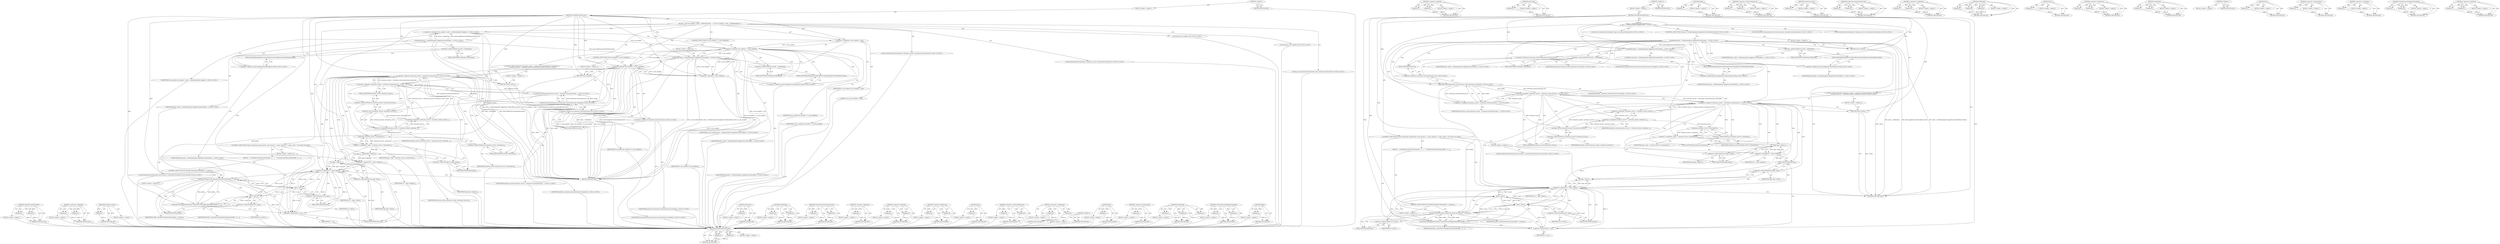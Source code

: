 digraph "&lt;operator&gt;.notEquals" {
vulnerable_198 [label=<(METHOD,ShouldCreateShortcutFor)>];
vulnerable_199 [label=<(PARAM,p1)>];
vulnerable_200 [label=<(PARAM,p2)>];
vulnerable_201 [label=<(BLOCK,&lt;empty&gt;,&lt;empty&gt;)>];
vulnerable_202 [label=<(METHOD_RETURN,ANY)>];
vulnerable_153 [label=<(METHOD,&lt;operator&gt;.notEquals)>];
vulnerable_154 [label=<(PARAM,p1)>];
vulnerable_155 [label=<(PARAM,p2)>];
vulnerable_156 [label=<(BLOCK,&lt;empty&gt;,&lt;empty&gt;)>];
vulnerable_157 [label=<(METHOD_RETURN,ANY)>];
vulnerable_178 [label=<(METHOD,extension_service)>];
vulnerable_179 [label=<(PARAM,p1)>];
vulnerable_180 [label=<(BLOCK,&lt;empty&gt;,&lt;empty&gt;)>];
vulnerable_181 [label=<(METHOD_RETURN,ANY)>];
vulnerable_6 [label=<(METHOD,&lt;global&gt;)<SUB>1</SUB>>];
vulnerable_7 [label=<(BLOCK,&lt;empty&gt;,&lt;empty&gt;)<SUB>1</SUB>>];
vulnerable_8 [label=<(METHOD,OnceOffCreateShortcuts)<SUB>1</SUB>>];
vulnerable_9 [label=<(BLOCK,{
  bool was_enabled = prefs_-&gt;GetBoolean(prefs...,{
  bool was_enabled = prefs_-&gt;GetBoolean(prefs...)<SUB>1</SUB>>];
vulnerable_10 [label="<(LOCAL,bool was_enabled: bool)<SUB>2</SUB>>"];
vulnerable_11 [label="<(&lt;operator&gt;.assignment,was_enabled = prefs_-&gt;GetBoolean(prefs::kAppSho...)<SUB>2</SUB>>"];
vulnerable_12 [label="<(IDENTIFIER,was_enabled,was_enabled = prefs_-&gt;GetBoolean(prefs::kAppSho...)<SUB>2</SUB>>"];
vulnerable_13 [label="<(GetBoolean,prefs_-&gt;GetBoolean(prefs::kAppShortcutsHaveBeen...)<SUB>2</SUB>>"];
vulnerable_14 [label=<(&lt;operator&gt;.indirectFieldAccess,prefs_-&gt;GetBoolean)<SUB>2</SUB>>];
vulnerable_15 [label="<(IDENTIFIER,prefs_,prefs_-&gt;GetBoolean(prefs::kAppShortcutsHaveBeen...)<SUB>2</SUB>>"];
vulnerable_16 [label=<(FIELD_IDENTIFIER,GetBoolean,GetBoolean)<SUB>2</SUB>>];
vulnerable_17 [label="<(&lt;operator&gt;.fieldAccess,prefs::kAppShortcutsHaveBeenCreated)<SUB>2</SUB>>"];
vulnerable_18 [label="<(IDENTIFIER,prefs,prefs_-&gt;GetBoolean(prefs::kAppShortcutsHaveBeen...)<SUB>2</SUB>>"];
vulnerable_19 [label=<(FIELD_IDENTIFIER,kAppShortcutsHaveBeenCreated,kAppShortcutsHaveBeenCreated)<SUB>2</SUB>>];
vulnerable_20 [label="<(LOCAL,bool is_now_enabled: bool)<SUB>6</SUB>>"];
vulnerable_21 [label=<(&lt;operator&gt;.assignment,is_now_enabled = true)<SUB>6</SUB>>];
vulnerable_22 [label=<(IDENTIFIER,is_now_enabled,is_now_enabled = true)<SUB>6</SUB>>];
vulnerable_23 [label=<(LITERAL,true,is_now_enabled = true)<SUB>6</SUB>>];
vulnerable_24 [label=<(CONTROL_STRUCTURE,IF,if (was_enabled != is_now_enabled))<SUB>8</SUB>>];
vulnerable_25 [label=<(&lt;operator&gt;.notEquals,was_enabled != is_now_enabled)<SUB>8</SUB>>];
vulnerable_26 [label=<(IDENTIFIER,was_enabled,was_enabled != is_now_enabled)<SUB>8</SUB>>];
vulnerable_27 [label=<(IDENTIFIER,is_now_enabled,was_enabled != is_now_enabled)<SUB>8</SUB>>];
vulnerable_28 [label=<(BLOCK,&lt;empty&gt;,&lt;empty&gt;)<SUB>9</SUB>>];
vulnerable_29 [label="<(SetBoolean,prefs_-&gt;SetBoolean(prefs::kAppShortcutsHaveBeen...)<SUB>9</SUB>>"];
vulnerable_30 [label=<(&lt;operator&gt;.indirectFieldAccess,prefs_-&gt;SetBoolean)<SUB>9</SUB>>];
vulnerable_31 [label="<(IDENTIFIER,prefs_,prefs_-&gt;SetBoolean(prefs::kAppShortcutsHaveBeen...)<SUB>9</SUB>>"];
vulnerable_32 [label=<(FIELD_IDENTIFIER,SetBoolean,SetBoolean)<SUB>9</SUB>>];
vulnerable_33 [label="<(&lt;operator&gt;.fieldAccess,prefs::kAppShortcutsHaveBeenCreated)<SUB>9</SUB>>"];
vulnerable_34 [label="<(IDENTIFIER,prefs,prefs_-&gt;SetBoolean(prefs::kAppShortcutsHaveBeen...)<SUB>9</SUB>>"];
vulnerable_35 [label=<(FIELD_IDENTIFIER,kAppShortcutsHaveBeenCreated,kAppShortcutsHaveBeenCreated)<SUB>9</SUB>>];
vulnerable_36 [label="<(IDENTIFIER,is_now_enabled,prefs_-&gt;SetBoolean(prefs::kAppShortcutsHaveBeen...)<SUB>9</SUB>>"];
vulnerable_37 [label=<(CONTROL_STRUCTURE,IF,if (was_enabled || !is_now_enabled))<SUB>10</SUB>>];
vulnerable_38 [label=<(&lt;operator&gt;.logicalOr,was_enabled || !is_now_enabled)<SUB>10</SUB>>];
vulnerable_39 [label=<(IDENTIFIER,was_enabled,was_enabled || !is_now_enabled)<SUB>10</SUB>>];
vulnerable_40 [label=<(&lt;operator&gt;.logicalNot,!is_now_enabled)<SUB>10</SUB>>];
vulnerable_41 [label=<(IDENTIFIER,is_now_enabled,!is_now_enabled)<SUB>10</SUB>>];
vulnerable_42 [label=<(BLOCK,&lt;empty&gt;,&lt;empty&gt;)<SUB>11</SUB>>];
vulnerable_43 [label=<(RETURN,return;,return;)<SUB>11</SUB>>];
vulnerable_44 [label="<(LOCAL,extensions.ExtensionSystem* extension_system: extensions.ExtensionSystem*)<SUB>13</SUB>>"];
vulnerable_45 [label="<(LOCAL,ExtensionServiceInterface* extension_service: ExtensionServiceInterface*)<SUB>14</SUB>>"];
vulnerable_46 [label="<(CONTROL_STRUCTURE,IF,if (!(extension_system = extensions::ExtensionSystem::Get(profile_)) ||
      !(extension_service = extension_system-&gt;extension_service())))<SUB>15</SUB>>"];
vulnerable_47 [label="<(&lt;operator&gt;.logicalOr,!(extension_system = extensions::ExtensionSyste...)<SUB>15</SUB>>"];
vulnerable_48 [label="<(&lt;operator&gt;.logicalNot,!(extension_system = extensions::ExtensionSyste...)<SUB>15</SUB>>"];
vulnerable_49 [label="<(&lt;operator&gt;.assignment,extension_system = extensions::ExtensionSystem:...)<SUB>15</SUB>>"];
vulnerable_50 [label="<(IDENTIFIER,extension_system,extension_system = extensions::ExtensionSystem:...)<SUB>15</SUB>>"];
vulnerable_51 [label="<(extensions.ExtensionSystem.Get,extensions::ExtensionSystem::Get(profile_))<SUB>15</SUB>>"];
vulnerable_52 [label="<(&lt;operator&gt;.fieldAccess,extensions::ExtensionSystem::Get)<SUB>15</SUB>>"];
vulnerable_53 [label="<(&lt;operator&gt;.fieldAccess,extensions::ExtensionSystem)<SUB>15</SUB>>"];
vulnerable_54 [label="<(IDENTIFIER,extensions,extensions::ExtensionSystem::Get(profile_))<SUB>15</SUB>>"];
vulnerable_55 [label="<(IDENTIFIER,ExtensionSystem,extensions::ExtensionSystem::Get(profile_))<SUB>15</SUB>>"];
vulnerable_56 [label=<(FIELD_IDENTIFIER,Get,Get)<SUB>15</SUB>>];
vulnerable_57 [label="<(IDENTIFIER,profile_,extensions::ExtensionSystem::Get(profile_))<SUB>15</SUB>>"];
vulnerable_58 [label=<(&lt;operator&gt;.logicalNot,!(extension_service = extension_system-&gt;extensi...)<SUB>16</SUB>>];
vulnerable_59 [label=<(&lt;operator&gt;.assignment,extension_service = extension_system-&gt;extension...)<SUB>16</SUB>>];
vulnerable_60 [label=<(IDENTIFIER,extension_service,extension_service = extension_system-&gt;extension...)<SUB>16</SUB>>];
vulnerable_61 [label=<(extension_service,extension_system-&gt;extension_service())<SUB>16</SUB>>];
vulnerable_62 [label=<(&lt;operator&gt;.indirectFieldAccess,extension_system-&gt;extension_service)<SUB>16</SUB>>];
vulnerable_63 [label=<(IDENTIFIER,extension_system,extension_system-&gt;extension_service())<SUB>16</SUB>>];
vulnerable_64 [label=<(FIELD_IDENTIFIER,extension_service,extension_service)<SUB>16</SUB>>];
vulnerable_65 [label=<(BLOCK,&lt;empty&gt;,&lt;empty&gt;)<SUB>17</SUB>>];
vulnerable_66 [label=<(RETURN,return;,return;)<SUB>17</SUB>>];
vulnerable_67 [label="<(LOCAL,const extensions.ExtensionSet* apps: extensions.ExtensionSet*)<SUB>19</SUB>>"];
vulnerable_68 [label=<(&lt;operator&gt;.assignment,* apps = extension_service-&gt;extensions())<SUB>19</SUB>>];
vulnerable_69 [label=<(IDENTIFIER,apps,* apps = extension_service-&gt;extensions())<SUB>19</SUB>>];
vulnerable_70 [label=<(extensions,extension_service-&gt;extensions())<SUB>19</SUB>>];
vulnerable_71 [label=<(&lt;operator&gt;.indirectFieldAccess,extension_service-&gt;extensions)<SUB>19</SUB>>];
vulnerable_72 [label=<(IDENTIFIER,extension_service,extension_service-&gt;extensions())<SUB>19</SUB>>];
vulnerable_73 [label=<(FIELD_IDENTIFIER,extensions,extensions)<SUB>19</SUB>>];
vulnerable_74 [label="<(CONTROL_STRUCTURE,FOR,for (extensions::ExtensionSet::const_iterator it = apps-&gt;begin();it != apps-&gt;end();++it))<SUB>20</SUB>>"];
vulnerable_75 [label=<(BLOCK,&lt;empty&gt;,&lt;empty&gt;)<SUB>20</SUB>>];
vulnerable_76 [label="<(LOCAL,extensions.ExtensionSet.const_iterator it: extensions.ExtensionSet.const_iterator)<SUB>20</SUB>>"];
vulnerable_77 [label=<(&lt;operator&gt;.assignment,it = apps-&gt;begin())<SUB>20</SUB>>];
vulnerable_78 [label=<(IDENTIFIER,it,it = apps-&gt;begin())<SUB>20</SUB>>];
vulnerable_79 [label=<(begin,apps-&gt;begin())<SUB>20</SUB>>];
vulnerable_80 [label=<(&lt;operator&gt;.indirectFieldAccess,apps-&gt;begin)<SUB>20</SUB>>];
vulnerable_81 [label=<(IDENTIFIER,apps,apps-&gt;begin())<SUB>20</SUB>>];
vulnerable_82 [label=<(FIELD_IDENTIFIER,begin,begin)<SUB>20</SUB>>];
vulnerable_83 [label=<(&lt;operator&gt;.notEquals,it != apps-&gt;end())<SUB>21</SUB>>];
vulnerable_84 [label=<(IDENTIFIER,it,it != apps-&gt;end())<SUB>21</SUB>>];
vulnerable_85 [label=<(end,apps-&gt;end())<SUB>21</SUB>>];
vulnerable_86 [label=<(&lt;operator&gt;.indirectFieldAccess,apps-&gt;end)<SUB>21</SUB>>];
vulnerable_87 [label=<(IDENTIFIER,apps,apps-&gt;end())<SUB>21</SUB>>];
vulnerable_88 [label=<(FIELD_IDENTIFIER,end,end)<SUB>21</SUB>>];
vulnerable_89 [label=<(&lt;operator&gt;.preIncrement,++it)<SUB>21</SUB>>];
vulnerable_90 [label=<(IDENTIFIER,it,++it)<SUB>21</SUB>>];
vulnerable_91 [label=<(BLOCK,{
    if (ShouldCreateShortcutFor(profile_, it-...,{
    if (ShouldCreateShortcutFor(profile_, it-...)<SUB>21</SUB>>];
vulnerable_92 [label=<(CONTROL_STRUCTURE,IF,if (ShouldCreateShortcutFor(profile_, it-&gt;get())))<SUB>22</SUB>>];
vulnerable_93 [label=<(ShouldCreateShortcutFor,ShouldCreateShortcutFor(profile_, it-&gt;get()))<SUB>22</SUB>>];
vulnerable_94 [label=<(IDENTIFIER,profile_,ShouldCreateShortcutFor(profile_, it-&gt;get()))<SUB>22</SUB>>];
vulnerable_95 [label=<(get,it-&gt;get())<SUB>22</SUB>>];
vulnerable_96 [label=<(&lt;operator&gt;.indirectFieldAccess,it-&gt;get)<SUB>22</SUB>>];
vulnerable_97 [label=<(IDENTIFIER,it,it-&gt;get())<SUB>22</SUB>>];
vulnerable_98 [label=<(FIELD_IDENTIFIER,get,get)<SUB>22</SUB>>];
vulnerable_99 [label=<(BLOCK,&lt;empty&gt;,&lt;empty&gt;)<SUB>23</SUB>>];
vulnerable_100 [label=<(CreateShortcutsInApplicationsMenu,CreateShortcutsInApplicationsMenu(profile_, it-...)<SUB>23</SUB>>];
vulnerable_101 [label=<(IDENTIFIER,profile_,CreateShortcutsInApplicationsMenu(profile_, it-...)<SUB>23</SUB>>];
vulnerable_102 [label=<(get,it-&gt;get())<SUB>23</SUB>>];
vulnerable_103 [label=<(&lt;operator&gt;.indirectFieldAccess,it-&gt;get)<SUB>23</SUB>>];
vulnerable_104 [label=<(IDENTIFIER,it,it-&gt;get())<SUB>23</SUB>>];
vulnerable_105 [label=<(FIELD_IDENTIFIER,get,get)<SUB>23</SUB>>];
vulnerable_106 [label=<(METHOD_RETURN,void)<SUB>1</SUB>>];
vulnerable_108 [label=<(METHOD_RETURN,ANY)<SUB>1</SUB>>];
vulnerable_182 [label=<(METHOD,extensions)>];
vulnerable_183 [label=<(PARAM,p1)>];
vulnerable_184 [label=<(BLOCK,&lt;empty&gt;,&lt;empty&gt;)>];
vulnerable_185 [label=<(METHOD_RETURN,ANY)>];
vulnerable_138 [label=<(METHOD,GetBoolean)>];
vulnerable_139 [label=<(PARAM,p1)>];
vulnerable_140 [label=<(PARAM,p2)>];
vulnerable_141 [label=<(BLOCK,&lt;empty&gt;,&lt;empty&gt;)>];
vulnerable_142 [label=<(METHOD_RETURN,ANY)>];
vulnerable_173 [label=<(METHOD,extensions.ExtensionSystem.Get)>];
vulnerable_174 [label=<(PARAM,p1)>];
vulnerable_175 [label=<(PARAM,p2)>];
vulnerable_176 [label=<(BLOCK,&lt;empty&gt;,&lt;empty&gt;)>];
vulnerable_177 [label=<(METHOD_RETURN,ANY)>];
vulnerable_169 [label=<(METHOD,&lt;operator&gt;.logicalNot)>];
vulnerable_170 [label=<(PARAM,p1)>];
vulnerable_171 [label=<(BLOCK,&lt;empty&gt;,&lt;empty&gt;)>];
vulnerable_172 [label=<(METHOD_RETURN,ANY)>];
vulnerable_164 [label=<(METHOD,&lt;operator&gt;.logicalOr)>];
vulnerable_165 [label=<(PARAM,p1)>];
vulnerable_166 [label=<(PARAM,p2)>];
vulnerable_167 [label=<(BLOCK,&lt;empty&gt;,&lt;empty&gt;)>];
vulnerable_168 [label=<(METHOD_RETURN,ANY)>];
vulnerable_148 [label=<(METHOD,&lt;operator&gt;.fieldAccess)>];
vulnerable_149 [label=<(PARAM,p1)>];
vulnerable_150 [label=<(PARAM,p2)>];
vulnerable_151 [label=<(BLOCK,&lt;empty&gt;,&lt;empty&gt;)>];
vulnerable_152 [label=<(METHOD_RETURN,ANY)>];
vulnerable_190 [label=<(METHOD,end)>];
vulnerable_191 [label=<(PARAM,p1)>];
vulnerable_192 [label=<(BLOCK,&lt;empty&gt;,&lt;empty&gt;)>];
vulnerable_193 [label=<(METHOD_RETURN,ANY)>];
vulnerable_143 [label=<(METHOD,&lt;operator&gt;.indirectFieldAccess)>];
vulnerable_144 [label=<(PARAM,p1)>];
vulnerable_145 [label=<(PARAM,p2)>];
vulnerable_146 [label=<(BLOCK,&lt;empty&gt;,&lt;empty&gt;)>];
vulnerable_147 [label=<(METHOD_RETURN,ANY)>];
vulnerable_133 [label=<(METHOD,&lt;operator&gt;.assignment)>];
vulnerable_134 [label=<(PARAM,p1)>];
vulnerable_135 [label=<(PARAM,p2)>];
vulnerable_136 [label=<(BLOCK,&lt;empty&gt;,&lt;empty&gt;)>];
vulnerable_137 [label=<(METHOD_RETURN,ANY)>];
vulnerable_127 [label=<(METHOD,&lt;global&gt;)<SUB>1</SUB>>];
vulnerable_128 [label=<(BLOCK,&lt;empty&gt;,&lt;empty&gt;)>];
vulnerable_129 [label=<(METHOD_RETURN,ANY)>];
vulnerable_203 [label=<(METHOD,get)>];
vulnerable_204 [label=<(PARAM,p1)>];
vulnerable_205 [label=<(BLOCK,&lt;empty&gt;,&lt;empty&gt;)>];
vulnerable_206 [label=<(METHOD_RETURN,ANY)>];
vulnerable_194 [label=<(METHOD,&lt;operator&gt;.preIncrement)>];
vulnerable_195 [label=<(PARAM,p1)>];
vulnerable_196 [label=<(BLOCK,&lt;empty&gt;,&lt;empty&gt;)>];
vulnerable_197 [label=<(METHOD_RETURN,ANY)>];
vulnerable_158 [label=<(METHOD,SetBoolean)>];
vulnerable_159 [label=<(PARAM,p1)>];
vulnerable_160 [label=<(PARAM,p2)>];
vulnerable_161 [label=<(PARAM,p3)>];
vulnerable_162 [label=<(BLOCK,&lt;empty&gt;,&lt;empty&gt;)>];
vulnerable_163 [label=<(METHOD_RETURN,ANY)>];
vulnerable_207 [label=<(METHOD,CreateShortcutsInApplicationsMenu)>];
vulnerable_208 [label=<(PARAM,p1)>];
vulnerable_209 [label=<(PARAM,p2)>];
vulnerable_210 [label=<(BLOCK,&lt;empty&gt;,&lt;empty&gt;)>];
vulnerable_211 [label=<(METHOD_RETURN,ANY)>];
vulnerable_186 [label=<(METHOD,begin)>];
vulnerable_187 [label=<(PARAM,p1)>];
vulnerable_188 [label=<(BLOCK,&lt;empty&gt;,&lt;empty&gt;)>];
vulnerable_189 [label=<(METHOD_RETURN,ANY)>];
fixed_182 [label=<(METHOD,ShouldCreateShortcutFor)>];
fixed_183 [label=<(PARAM,p1)>];
fixed_184 [label=<(PARAM,p2)>];
fixed_185 [label=<(BLOCK,&lt;empty&gt;,&lt;empty&gt;)>];
fixed_186 [label=<(METHOD_RETURN,ANY)>];
fixed_138 [label=<(METHOD,&lt;operator&gt;.logicalOr)>];
fixed_139 [label=<(PARAM,p1)>];
fixed_140 [label=<(PARAM,p2)>];
fixed_141 [label=<(BLOCK,&lt;empty&gt;,&lt;empty&gt;)>];
fixed_142 [label=<(METHOD_RETURN,ANY)>];
fixed_161 [label=<(METHOD,extensions)>];
fixed_162 [label=<(PARAM,p1)>];
fixed_163 [label=<(BLOCK,&lt;empty&gt;,&lt;empty&gt;)>];
fixed_164 [label=<(METHOD_RETURN,ANY)>];
fixed_6 [label=<(METHOD,&lt;global&gt;)<SUB>1</SUB>>];
fixed_7 [label=<(BLOCK,&lt;empty&gt;,&lt;empty&gt;)<SUB>1</SUB>>];
fixed_8 [label=<(METHOD,OnceOffCreateShortcuts)<SUB>1</SUB>>];
fixed_9 [label="<(BLOCK,{
  if (prefs_-&gt;GetBoolean(prefs::kAppShortcuts...,{
  if (prefs_-&gt;GetBoolean(prefs::kAppShortcuts...)<SUB>1</SUB>>"];
fixed_10 [label="<(CONTROL_STRUCTURE,IF,if (prefs_-&gt;GetBoolean(prefs::kAppShortcutsHaveBeenCreated)))<SUB>2</SUB>>"];
fixed_11 [label="<(GetBoolean,prefs_-&gt;GetBoolean(prefs::kAppShortcutsHaveBeen...)<SUB>2</SUB>>"];
fixed_12 [label=<(&lt;operator&gt;.indirectFieldAccess,prefs_-&gt;GetBoolean)<SUB>2</SUB>>];
fixed_13 [label="<(IDENTIFIER,prefs_,prefs_-&gt;GetBoolean(prefs::kAppShortcutsHaveBeen...)<SUB>2</SUB>>"];
fixed_14 [label=<(FIELD_IDENTIFIER,GetBoolean,GetBoolean)<SUB>2</SUB>>];
fixed_15 [label="<(&lt;operator&gt;.fieldAccess,prefs::kAppShortcutsHaveBeenCreated)<SUB>2</SUB>>"];
fixed_16 [label="<(IDENTIFIER,prefs,prefs_-&gt;GetBoolean(prefs::kAppShortcutsHaveBeen...)<SUB>2</SUB>>"];
fixed_17 [label=<(FIELD_IDENTIFIER,kAppShortcutsHaveBeenCreated,kAppShortcutsHaveBeenCreated)<SUB>2</SUB>>];
fixed_18 [label=<(BLOCK,&lt;empty&gt;,&lt;empty&gt;)<SUB>3</SUB>>];
fixed_19 [label=<(RETURN,return;,return;)<SUB>3</SUB>>];
fixed_20 [label="<(SetBoolean,prefs_-&gt;SetBoolean(prefs::kAppShortcutsHaveBeen...)<SUB>5</SUB>>"];
fixed_21 [label=<(&lt;operator&gt;.indirectFieldAccess,prefs_-&gt;SetBoolean)<SUB>5</SUB>>];
fixed_22 [label="<(IDENTIFIER,prefs_,prefs_-&gt;SetBoolean(prefs::kAppShortcutsHaveBeen...)<SUB>5</SUB>>"];
fixed_23 [label=<(FIELD_IDENTIFIER,SetBoolean,SetBoolean)<SUB>5</SUB>>];
fixed_24 [label="<(&lt;operator&gt;.fieldAccess,prefs::kAppShortcutsHaveBeenCreated)<SUB>5</SUB>>"];
fixed_25 [label="<(IDENTIFIER,prefs,prefs_-&gt;SetBoolean(prefs::kAppShortcutsHaveBeen...)<SUB>5</SUB>>"];
fixed_26 [label=<(FIELD_IDENTIFIER,kAppShortcutsHaveBeenCreated,kAppShortcutsHaveBeenCreated)<SUB>5</SUB>>];
fixed_27 [label="<(LITERAL,true,prefs_-&gt;SetBoolean(prefs::kAppShortcutsHaveBeen...)<SUB>5</SUB>>"];
fixed_28 [label="<(LOCAL,extensions.ExtensionSystem* extension_system: extensions.ExtensionSystem*)<SUB>7</SUB>>"];
fixed_29 [label="<(LOCAL,ExtensionServiceInterface* extension_service: ExtensionServiceInterface*)<SUB>8</SUB>>"];
fixed_30 [label="<(CONTROL_STRUCTURE,IF,if (!(extension_system = extensions::ExtensionSystem::Get(profile_)) ||
      !(extension_service = extension_system-&gt;extension_service())))<SUB>9</SUB>>"];
fixed_31 [label="<(&lt;operator&gt;.logicalOr,!(extension_system = extensions::ExtensionSyste...)<SUB>9</SUB>>"];
fixed_32 [label="<(&lt;operator&gt;.logicalNot,!(extension_system = extensions::ExtensionSyste...)<SUB>9</SUB>>"];
fixed_33 [label="<(&lt;operator&gt;.assignment,extension_system = extensions::ExtensionSystem:...)<SUB>9</SUB>>"];
fixed_34 [label="<(IDENTIFIER,extension_system,extension_system = extensions::ExtensionSystem:...)<SUB>9</SUB>>"];
fixed_35 [label="<(extensions.ExtensionSystem.Get,extensions::ExtensionSystem::Get(profile_))<SUB>9</SUB>>"];
fixed_36 [label="<(&lt;operator&gt;.fieldAccess,extensions::ExtensionSystem::Get)<SUB>9</SUB>>"];
fixed_37 [label="<(&lt;operator&gt;.fieldAccess,extensions::ExtensionSystem)<SUB>9</SUB>>"];
fixed_38 [label="<(IDENTIFIER,extensions,extensions::ExtensionSystem::Get(profile_))<SUB>9</SUB>>"];
fixed_39 [label="<(IDENTIFIER,ExtensionSystem,extensions::ExtensionSystem::Get(profile_))<SUB>9</SUB>>"];
fixed_40 [label=<(FIELD_IDENTIFIER,Get,Get)<SUB>9</SUB>>];
fixed_41 [label="<(IDENTIFIER,profile_,extensions::ExtensionSystem::Get(profile_))<SUB>9</SUB>>"];
fixed_42 [label=<(&lt;operator&gt;.logicalNot,!(extension_service = extension_system-&gt;extensi...)<SUB>10</SUB>>];
fixed_43 [label=<(&lt;operator&gt;.assignment,extension_service = extension_system-&gt;extension...)<SUB>10</SUB>>];
fixed_44 [label=<(IDENTIFIER,extension_service,extension_service = extension_system-&gt;extension...)<SUB>10</SUB>>];
fixed_45 [label=<(extension_service,extension_system-&gt;extension_service())<SUB>10</SUB>>];
fixed_46 [label=<(&lt;operator&gt;.indirectFieldAccess,extension_system-&gt;extension_service)<SUB>10</SUB>>];
fixed_47 [label=<(IDENTIFIER,extension_system,extension_system-&gt;extension_service())<SUB>10</SUB>>];
fixed_48 [label=<(FIELD_IDENTIFIER,extension_service,extension_service)<SUB>10</SUB>>];
fixed_49 [label=<(BLOCK,&lt;empty&gt;,&lt;empty&gt;)<SUB>11</SUB>>];
fixed_50 [label=<(RETURN,return;,return;)<SUB>11</SUB>>];
fixed_51 [label="<(LOCAL,const extensions.ExtensionSet* apps: extensions.ExtensionSet*)<SUB>13</SUB>>"];
fixed_52 [label=<(&lt;operator&gt;.assignment,* apps = extension_service-&gt;extensions())<SUB>13</SUB>>];
fixed_53 [label=<(IDENTIFIER,apps,* apps = extension_service-&gt;extensions())<SUB>13</SUB>>];
fixed_54 [label=<(extensions,extension_service-&gt;extensions())<SUB>13</SUB>>];
fixed_55 [label=<(&lt;operator&gt;.indirectFieldAccess,extension_service-&gt;extensions)<SUB>13</SUB>>];
fixed_56 [label=<(IDENTIFIER,extension_service,extension_service-&gt;extensions())<SUB>13</SUB>>];
fixed_57 [label=<(FIELD_IDENTIFIER,extensions,extensions)<SUB>13</SUB>>];
fixed_58 [label="<(CONTROL_STRUCTURE,FOR,for (extensions::ExtensionSet::const_iterator it = apps-&gt;begin();it != apps-&gt;end();++it))<SUB>14</SUB>>"];
fixed_59 [label=<(BLOCK,&lt;empty&gt;,&lt;empty&gt;)<SUB>14</SUB>>];
fixed_60 [label="<(LOCAL,extensions.ExtensionSet.const_iterator it: extensions.ExtensionSet.const_iterator)<SUB>14</SUB>>"];
fixed_61 [label=<(&lt;operator&gt;.assignment,it = apps-&gt;begin())<SUB>14</SUB>>];
fixed_62 [label=<(IDENTIFIER,it,it = apps-&gt;begin())<SUB>14</SUB>>];
fixed_63 [label=<(begin,apps-&gt;begin())<SUB>14</SUB>>];
fixed_64 [label=<(&lt;operator&gt;.indirectFieldAccess,apps-&gt;begin)<SUB>14</SUB>>];
fixed_65 [label=<(IDENTIFIER,apps,apps-&gt;begin())<SUB>14</SUB>>];
fixed_66 [label=<(FIELD_IDENTIFIER,begin,begin)<SUB>14</SUB>>];
fixed_67 [label=<(&lt;operator&gt;.notEquals,it != apps-&gt;end())<SUB>15</SUB>>];
fixed_68 [label=<(IDENTIFIER,it,it != apps-&gt;end())<SUB>15</SUB>>];
fixed_69 [label=<(end,apps-&gt;end())<SUB>15</SUB>>];
fixed_70 [label=<(&lt;operator&gt;.indirectFieldAccess,apps-&gt;end)<SUB>15</SUB>>];
fixed_71 [label=<(IDENTIFIER,apps,apps-&gt;end())<SUB>15</SUB>>];
fixed_72 [label=<(FIELD_IDENTIFIER,end,end)<SUB>15</SUB>>];
fixed_73 [label=<(&lt;operator&gt;.preIncrement,++it)<SUB>15</SUB>>];
fixed_74 [label=<(IDENTIFIER,it,++it)<SUB>15</SUB>>];
fixed_75 [label=<(BLOCK,{
    if (ShouldCreateShortcutFor(profile_, it-...,{
    if (ShouldCreateShortcutFor(profile_, it-...)<SUB>15</SUB>>];
fixed_76 [label=<(CONTROL_STRUCTURE,IF,if (ShouldCreateShortcutFor(profile_, it-&gt;get())))<SUB>16</SUB>>];
fixed_77 [label=<(ShouldCreateShortcutFor,ShouldCreateShortcutFor(profile_, it-&gt;get()))<SUB>16</SUB>>];
fixed_78 [label=<(IDENTIFIER,profile_,ShouldCreateShortcutFor(profile_, it-&gt;get()))<SUB>16</SUB>>];
fixed_79 [label=<(get,it-&gt;get())<SUB>16</SUB>>];
fixed_80 [label=<(&lt;operator&gt;.indirectFieldAccess,it-&gt;get)<SUB>16</SUB>>];
fixed_81 [label=<(IDENTIFIER,it,it-&gt;get())<SUB>16</SUB>>];
fixed_82 [label=<(FIELD_IDENTIFIER,get,get)<SUB>16</SUB>>];
fixed_83 [label=<(BLOCK,&lt;empty&gt;,&lt;empty&gt;)<SUB>17</SUB>>];
fixed_84 [label=<(CreateShortcutsInApplicationsMenu,CreateShortcutsInApplicationsMenu(profile_, it-...)<SUB>17</SUB>>];
fixed_85 [label=<(IDENTIFIER,profile_,CreateShortcutsInApplicationsMenu(profile_, it-...)<SUB>17</SUB>>];
fixed_86 [label=<(get,it-&gt;get())<SUB>17</SUB>>];
fixed_87 [label=<(&lt;operator&gt;.indirectFieldAccess,it-&gt;get)<SUB>17</SUB>>];
fixed_88 [label=<(IDENTIFIER,it,it-&gt;get())<SUB>17</SUB>>];
fixed_89 [label=<(FIELD_IDENTIFIER,get,get)<SUB>17</SUB>>];
fixed_90 [label=<(METHOD_RETURN,void)<SUB>1</SUB>>];
fixed_92 [label=<(METHOD_RETURN,ANY)<SUB>1</SUB>>];
fixed_165 [label=<(METHOD,begin)>];
fixed_166 [label=<(PARAM,p1)>];
fixed_167 [label=<(BLOCK,&lt;empty&gt;,&lt;empty&gt;)>];
fixed_168 [label=<(METHOD_RETURN,ANY)>];
fixed_122 [label=<(METHOD,&lt;operator&gt;.indirectFieldAccess)>];
fixed_123 [label=<(PARAM,p1)>];
fixed_124 [label=<(PARAM,p2)>];
fixed_125 [label=<(BLOCK,&lt;empty&gt;,&lt;empty&gt;)>];
fixed_126 [label=<(METHOD_RETURN,ANY)>];
fixed_157 [label=<(METHOD,extension_service)>];
fixed_158 [label=<(PARAM,p1)>];
fixed_159 [label=<(BLOCK,&lt;empty&gt;,&lt;empty&gt;)>];
fixed_160 [label=<(METHOD_RETURN,ANY)>];
fixed_152 [label=<(METHOD,extensions.ExtensionSystem.Get)>];
fixed_153 [label=<(PARAM,p1)>];
fixed_154 [label=<(PARAM,p2)>];
fixed_155 [label=<(BLOCK,&lt;empty&gt;,&lt;empty&gt;)>];
fixed_156 [label=<(METHOD_RETURN,ANY)>];
fixed_147 [label=<(METHOD,&lt;operator&gt;.assignment)>];
fixed_148 [label=<(PARAM,p1)>];
fixed_149 [label=<(PARAM,p2)>];
fixed_150 [label=<(BLOCK,&lt;empty&gt;,&lt;empty&gt;)>];
fixed_151 [label=<(METHOD_RETURN,ANY)>];
fixed_132 [label=<(METHOD,SetBoolean)>];
fixed_133 [label=<(PARAM,p1)>];
fixed_134 [label=<(PARAM,p2)>];
fixed_135 [label=<(PARAM,p3)>];
fixed_136 [label=<(BLOCK,&lt;empty&gt;,&lt;empty&gt;)>];
fixed_137 [label=<(METHOD_RETURN,ANY)>];
fixed_174 [label=<(METHOD,end)>];
fixed_175 [label=<(PARAM,p1)>];
fixed_176 [label=<(BLOCK,&lt;empty&gt;,&lt;empty&gt;)>];
fixed_177 [label=<(METHOD_RETURN,ANY)>];
fixed_127 [label=<(METHOD,&lt;operator&gt;.fieldAccess)>];
fixed_128 [label=<(PARAM,p1)>];
fixed_129 [label=<(PARAM,p2)>];
fixed_130 [label=<(BLOCK,&lt;empty&gt;,&lt;empty&gt;)>];
fixed_131 [label=<(METHOD_RETURN,ANY)>];
fixed_117 [label=<(METHOD,GetBoolean)>];
fixed_118 [label=<(PARAM,p1)>];
fixed_119 [label=<(PARAM,p2)>];
fixed_120 [label=<(BLOCK,&lt;empty&gt;,&lt;empty&gt;)>];
fixed_121 [label=<(METHOD_RETURN,ANY)>];
fixed_111 [label=<(METHOD,&lt;global&gt;)<SUB>1</SUB>>];
fixed_112 [label=<(BLOCK,&lt;empty&gt;,&lt;empty&gt;)>];
fixed_113 [label=<(METHOD_RETURN,ANY)>];
fixed_187 [label=<(METHOD,get)>];
fixed_188 [label=<(PARAM,p1)>];
fixed_189 [label=<(BLOCK,&lt;empty&gt;,&lt;empty&gt;)>];
fixed_190 [label=<(METHOD_RETURN,ANY)>];
fixed_178 [label=<(METHOD,&lt;operator&gt;.preIncrement)>];
fixed_179 [label=<(PARAM,p1)>];
fixed_180 [label=<(BLOCK,&lt;empty&gt;,&lt;empty&gt;)>];
fixed_181 [label=<(METHOD_RETURN,ANY)>];
fixed_143 [label=<(METHOD,&lt;operator&gt;.logicalNot)>];
fixed_144 [label=<(PARAM,p1)>];
fixed_145 [label=<(BLOCK,&lt;empty&gt;,&lt;empty&gt;)>];
fixed_146 [label=<(METHOD_RETURN,ANY)>];
fixed_191 [label=<(METHOD,CreateShortcutsInApplicationsMenu)>];
fixed_192 [label=<(PARAM,p1)>];
fixed_193 [label=<(PARAM,p2)>];
fixed_194 [label=<(BLOCK,&lt;empty&gt;,&lt;empty&gt;)>];
fixed_195 [label=<(METHOD_RETURN,ANY)>];
fixed_169 [label=<(METHOD,&lt;operator&gt;.notEquals)>];
fixed_170 [label=<(PARAM,p1)>];
fixed_171 [label=<(PARAM,p2)>];
fixed_172 [label=<(BLOCK,&lt;empty&gt;,&lt;empty&gt;)>];
fixed_173 [label=<(METHOD_RETURN,ANY)>];
vulnerable_198 -> vulnerable_199  [key=0, label="AST: "];
vulnerable_198 -> vulnerable_199  [key=1, label="DDG: "];
vulnerable_198 -> vulnerable_201  [key=0, label="AST: "];
vulnerable_198 -> vulnerable_200  [key=0, label="AST: "];
vulnerable_198 -> vulnerable_200  [key=1, label="DDG: "];
vulnerable_198 -> vulnerable_202  [key=0, label="AST: "];
vulnerable_198 -> vulnerable_202  [key=1, label="CFG: "];
vulnerable_199 -> vulnerable_202  [key=0, label="DDG: p1"];
vulnerable_200 -> vulnerable_202  [key=0, label="DDG: p2"];
vulnerable_201 -> fixed_182  [key=0];
vulnerable_202 -> fixed_182  [key=0];
vulnerable_153 -> vulnerable_154  [key=0, label="AST: "];
vulnerable_153 -> vulnerable_154  [key=1, label="DDG: "];
vulnerable_153 -> vulnerable_156  [key=0, label="AST: "];
vulnerable_153 -> vulnerable_155  [key=0, label="AST: "];
vulnerable_153 -> vulnerable_155  [key=1, label="DDG: "];
vulnerable_153 -> vulnerable_157  [key=0, label="AST: "];
vulnerable_153 -> vulnerable_157  [key=1, label="CFG: "];
vulnerable_154 -> vulnerable_157  [key=0, label="DDG: p1"];
vulnerable_155 -> vulnerable_157  [key=0, label="DDG: p2"];
vulnerable_156 -> fixed_182  [key=0];
vulnerable_157 -> fixed_182  [key=0];
vulnerable_178 -> vulnerable_179  [key=0, label="AST: "];
vulnerable_178 -> vulnerable_179  [key=1, label="DDG: "];
vulnerable_178 -> vulnerable_180  [key=0, label="AST: "];
vulnerable_178 -> vulnerable_181  [key=0, label="AST: "];
vulnerable_178 -> vulnerable_181  [key=1, label="CFG: "];
vulnerable_179 -> vulnerable_181  [key=0, label="DDG: p1"];
vulnerable_180 -> fixed_182  [key=0];
vulnerable_181 -> fixed_182  [key=0];
vulnerable_6 -> vulnerable_7  [key=0, label="AST: "];
vulnerable_6 -> vulnerable_108  [key=0, label="AST: "];
vulnerable_6 -> vulnerable_108  [key=1, label="CFG: "];
vulnerable_7 -> vulnerable_8  [key=0, label="AST: "];
vulnerable_8 -> vulnerable_9  [key=0, label="AST: "];
vulnerable_8 -> vulnerable_106  [key=0, label="AST: "];
vulnerable_8 -> vulnerable_16  [key=0, label="CFG: "];
vulnerable_8 -> vulnerable_21  [key=0, label="DDG: "];
vulnerable_8 -> vulnerable_25  [key=0, label="DDG: "];
vulnerable_8 -> vulnerable_38  [key=0, label="DDG: "];
vulnerable_8 -> vulnerable_43  [key=0, label="DDG: "];
vulnerable_8 -> vulnerable_66  [key=0, label="DDG: "];
vulnerable_8 -> vulnerable_83  [key=0, label="DDG: "];
vulnerable_8 -> vulnerable_89  [key=0, label="DDG: "];
vulnerable_8 -> vulnerable_29  [key=0, label="DDG: "];
vulnerable_8 -> vulnerable_40  [key=0, label="DDG: "];
vulnerable_8 -> vulnerable_93  [key=0, label="DDG: "];
vulnerable_8 -> vulnerable_51  [key=0, label="DDG: "];
vulnerable_8 -> vulnerable_100  [key=0, label="DDG: "];
vulnerable_9 -> vulnerable_10  [key=0, label="AST: "];
vulnerable_9 -> vulnerable_11  [key=0, label="AST: "];
vulnerable_9 -> vulnerable_20  [key=0, label="AST: "];
vulnerable_9 -> vulnerable_21  [key=0, label="AST: "];
vulnerable_9 -> vulnerable_24  [key=0, label="AST: "];
vulnerable_9 -> vulnerable_37  [key=0, label="AST: "];
vulnerable_9 -> vulnerable_44  [key=0, label="AST: "];
vulnerable_9 -> vulnerable_45  [key=0, label="AST: "];
vulnerable_9 -> vulnerable_46  [key=0, label="AST: "];
vulnerable_9 -> vulnerable_67  [key=0, label="AST: "];
vulnerable_9 -> vulnerable_68  [key=0, label="AST: "];
vulnerable_9 -> vulnerable_74  [key=0, label="AST: "];
vulnerable_10 -> fixed_182  [key=0];
vulnerable_11 -> vulnerable_12  [key=0, label="AST: "];
vulnerable_11 -> vulnerable_13  [key=0, label="AST: "];
vulnerable_11 -> vulnerable_21  [key=0, label="CFG: "];
vulnerable_11 -> vulnerable_106  [key=0, label="DDG: prefs_-&gt;GetBoolean(prefs::kAppShortcutsHaveBeenCreated)"];
vulnerable_11 -> vulnerable_106  [key=1, label="DDG: was_enabled = prefs_-&gt;GetBoolean(prefs::kAppShortcutsHaveBeenCreated)"];
vulnerable_11 -> vulnerable_25  [key=0, label="DDG: was_enabled"];
vulnerable_12 -> fixed_182  [key=0];
vulnerable_13 -> vulnerable_14  [key=0, label="AST: "];
vulnerable_13 -> vulnerable_17  [key=0, label="AST: "];
vulnerable_13 -> vulnerable_11  [key=0, label="CFG: "];
vulnerable_13 -> vulnerable_11  [key=1, label="DDG: prefs_-&gt;GetBoolean"];
vulnerable_13 -> vulnerable_11  [key=2, label="DDG: prefs::kAppShortcutsHaveBeenCreated"];
vulnerable_13 -> vulnerable_106  [key=0, label="DDG: prefs_-&gt;GetBoolean"];
vulnerable_13 -> vulnerable_106  [key=1, label="DDG: prefs::kAppShortcutsHaveBeenCreated"];
vulnerable_13 -> vulnerable_29  [key=0, label="DDG: prefs::kAppShortcutsHaveBeenCreated"];
vulnerable_14 -> vulnerable_15  [key=0, label="AST: "];
vulnerable_14 -> vulnerable_16  [key=0, label="AST: "];
vulnerable_14 -> vulnerable_19  [key=0, label="CFG: "];
vulnerable_15 -> fixed_182  [key=0];
vulnerable_16 -> vulnerable_14  [key=0, label="CFG: "];
vulnerable_17 -> vulnerable_18  [key=0, label="AST: "];
vulnerable_17 -> vulnerable_19  [key=0, label="AST: "];
vulnerable_17 -> vulnerable_13  [key=0, label="CFG: "];
vulnerable_18 -> fixed_182  [key=0];
vulnerable_19 -> vulnerable_17  [key=0, label="CFG: "];
vulnerable_20 -> fixed_182  [key=0];
vulnerable_21 -> vulnerable_22  [key=0, label="AST: "];
vulnerable_21 -> vulnerable_23  [key=0, label="AST: "];
vulnerable_21 -> vulnerable_25  [key=0, label="CFG: "];
vulnerable_21 -> vulnerable_25  [key=1, label="DDG: is_now_enabled"];
vulnerable_21 -> vulnerable_106  [key=0, label="DDG: is_now_enabled = true"];
vulnerable_22 -> fixed_182  [key=0];
vulnerable_23 -> fixed_182  [key=0];
vulnerable_24 -> vulnerable_25  [key=0, label="AST: "];
vulnerable_24 -> vulnerable_28  [key=0, label="AST: "];
vulnerable_25 -> vulnerable_26  [key=0, label="AST: "];
vulnerable_25 -> vulnerable_27  [key=0, label="AST: "];
vulnerable_25 -> vulnerable_32  [key=0, label="CFG: "];
vulnerable_25 -> vulnerable_32  [key=1, label="CDG: "];
vulnerable_25 -> vulnerable_38  [key=0, label="CFG: "];
vulnerable_25 -> vulnerable_38  [key=1, label="DDG: was_enabled"];
vulnerable_25 -> vulnerable_40  [key=0, label="CFG: "];
vulnerable_25 -> vulnerable_40  [key=1, label="DDG: is_now_enabled"];
vulnerable_25 -> vulnerable_106  [key=0, label="DDG: is_now_enabled"];
vulnerable_25 -> vulnerable_106  [key=1, label="DDG: was_enabled != is_now_enabled"];
vulnerable_25 -> vulnerable_29  [key=0, label="DDG: is_now_enabled"];
vulnerable_25 -> vulnerable_29  [key=1, label="CDG: "];
vulnerable_25 -> vulnerable_30  [key=0, label="CDG: "];
vulnerable_25 -> vulnerable_35  [key=0, label="CDG: "];
vulnerable_25 -> vulnerable_33  [key=0, label="CDG: "];
vulnerable_26 -> fixed_182  [key=0];
vulnerable_27 -> fixed_182  [key=0];
vulnerable_28 -> vulnerable_29  [key=0, label="AST: "];
vulnerable_29 -> vulnerable_30  [key=0, label="AST: "];
vulnerable_29 -> vulnerable_33  [key=0, label="AST: "];
vulnerable_29 -> vulnerable_36  [key=0, label="AST: "];
vulnerable_29 -> vulnerable_38  [key=0, label="CFG: "];
vulnerable_29 -> vulnerable_40  [key=0, label="CFG: "];
vulnerable_29 -> vulnerable_40  [key=1, label="DDG: is_now_enabled"];
vulnerable_29 -> vulnerable_106  [key=0, label="DDG: prefs_-&gt;SetBoolean"];
vulnerable_29 -> vulnerable_106  [key=1, label="DDG: prefs::kAppShortcutsHaveBeenCreated"];
vulnerable_29 -> vulnerable_106  [key=2, label="DDG: is_now_enabled"];
vulnerable_29 -> vulnerable_106  [key=3, label="DDG: prefs_-&gt;SetBoolean(prefs::kAppShortcutsHaveBeenCreated, is_now_enabled)"];
vulnerable_30 -> vulnerable_31  [key=0, label="AST: "];
vulnerable_30 -> vulnerable_32  [key=0, label="AST: "];
vulnerable_30 -> vulnerable_35  [key=0, label="CFG: "];
vulnerable_31 -> fixed_182  [key=0];
vulnerable_32 -> vulnerable_30  [key=0, label="CFG: "];
vulnerable_33 -> vulnerable_34  [key=0, label="AST: "];
vulnerable_33 -> vulnerable_35  [key=0, label="AST: "];
vulnerable_33 -> vulnerable_29  [key=0, label="CFG: "];
vulnerable_34 -> fixed_182  [key=0];
vulnerable_35 -> vulnerable_33  [key=0, label="CFG: "];
vulnerable_36 -> fixed_182  [key=0];
vulnerable_37 -> vulnerable_38  [key=0, label="AST: "];
vulnerable_37 -> vulnerable_42  [key=0, label="AST: "];
vulnerable_38 -> vulnerable_39  [key=0, label="AST: "];
vulnerable_38 -> vulnerable_40  [key=0, label="AST: "];
vulnerable_38 -> vulnerable_43  [key=0, label="CFG: "];
vulnerable_38 -> vulnerable_43  [key=1, label="CDG: "];
vulnerable_38 -> vulnerable_53  [key=0, label="CFG: "];
vulnerable_38 -> vulnerable_53  [key=1, label="CDG: "];
vulnerable_38 -> vulnerable_106  [key=0, label="DDG: was_enabled"];
vulnerable_38 -> vulnerable_106  [key=1, label="DDG: !is_now_enabled"];
vulnerable_38 -> vulnerable_106  [key=2, label="DDG: was_enabled || !is_now_enabled"];
vulnerable_38 -> vulnerable_47  [key=0, label="CDG: "];
vulnerable_38 -> vulnerable_48  [key=0, label="CDG: "];
vulnerable_38 -> vulnerable_49  [key=0, label="CDG: "];
vulnerable_38 -> vulnerable_51  [key=0, label="CDG: "];
vulnerable_38 -> vulnerable_52  [key=0, label="CDG: "];
vulnerable_38 -> vulnerable_56  [key=0, label="CDG: "];
vulnerable_39 -> fixed_182  [key=0];
vulnerable_40 -> vulnerable_41  [key=0, label="AST: "];
vulnerable_40 -> vulnerable_38  [key=0, label="CFG: "];
vulnerable_40 -> vulnerable_38  [key=1, label="DDG: is_now_enabled"];
vulnerable_40 -> vulnerable_106  [key=0, label="DDG: is_now_enabled"];
vulnerable_41 -> fixed_182  [key=0];
vulnerable_42 -> vulnerable_43  [key=0, label="AST: "];
vulnerable_43 -> vulnerable_106  [key=0, label="CFG: "];
vulnerable_43 -> vulnerable_106  [key=1, label="DDG: &lt;RET&gt;"];
vulnerable_44 -> fixed_182  [key=0];
vulnerable_45 -> fixed_182  [key=0];
vulnerable_46 -> vulnerable_47  [key=0, label="AST: "];
vulnerable_46 -> vulnerable_65  [key=0, label="AST: "];
vulnerable_47 -> vulnerable_48  [key=0, label="AST: "];
vulnerable_47 -> vulnerable_58  [key=0, label="AST: "];
vulnerable_47 -> vulnerable_66  [key=0, label="CFG: "];
vulnerable_47 -> vulnerable_66  [key=1, label="CDG: "];
vulnerable_47 -> vulnerable_73  [key=0, label="CFG: "];
vulnerable_47 -> vulnerable_73  [key=1, label="CDG: "];
vulnerable_47 -> vulnerable_68  [key=0, label="CDG: "];
vulnerable_47 -> vulnerable_77  [key=0, label="CDG: "];
vulnerable_47 -> vulnerable_85  [key=0, label="CDG: "];
vulnerable_47 -> vulnerable_82  [key=0, label="CDG: "];
vulnerable_47 -> vulnerable_79  [key=0, label="CDG: "];
vulnerable_47 -> vulnerable_80  [key=0, label="CDG: "];
vulnerable_47 -> vulnerable_83  [key=0, label="CDG: "];
vulnerable_47 -> vulnerable_71  [key=0, label="CDG: "];
vulnerable_47 -> vulnerable_88  [key=0, label="CDG: "];
vulnerable_47 -> vulnerable_70  [key=0, label="CDG: "];
vulnerable_47 -> vulnerable_86  [key=0, label="CDG: "];
vulnerable_48 -> vulnerable_49  [key=0, label="AST: "];
vulnerable_48 -> vulnerable_47  [key=0, label="CFG: "];
vulnerable_48 -> vulnerable_47  [key=1, label="DDG: extension_system = extensions::ExtensionSystem::Get(profile_)"];
vulnerable_48 -> vulnerable_64  [key=0, label="CFG: "];
vulnerable_48 -> vulnerable_64  [key=1, label="CDG: "];
vulnerable_48 -> vulnerable_59  [key=0, label="CDG: "];
vulnerable_48 -> vulnerable_58  [key=0, label="CDG: "];
vulnerable_48 -> vulnerable_61  [key=0, label="CDG: "];
vulnerable_48 -> vulnerable_62  [key=0, label="CDG: "];
vulnerable_49 -> vulnerable_50  [key=0, label="AST: "];
vulnerable_49 -> vulnerable_51  [key=0, label="AST: "];
vulnerable_49 -> vulnerable_48  [key=0, label="CFG: "];
vulnerable_49 -> vulnerable_48  [key=1, label="DDG: extension_system"];
vulnerable_49 -> vulnerable_61  [key=0, label="DDG: extension_system"];
vulnerable_50 -> fixed_182  [key=0];
vulnerable_51 -> vulnerable_52  [key=0, label="AST: "];
vulnerable_51 -> vulnerable_57  [key=0, label="AST: "];
vulnerable_51 -> vulnerable_49  [key=0, label="CFG: "];
vulnerable_51 -> vulnerable_49  [key=1, label="DDG: extensions::ExtensionSystem::Get"];
vulnerable_51 -> vulnerable_49  [key=2, label="DDG: profile_"];
vulnerable_51 -> vulnerable_48  [key=0, label="DDG: extensions::ExtensionSystem::Get"];
vulnerable_51 -> vulnerable_48  [key=1, label="DDG: profile_"];
vulnerable_51 -> vulnerable_93  [key=0, label="DDG: profile_"];
vulnerable_52 -> vulnerable_53  [key=0, label="AST: "];
vulnerable_52 -> vulnerable_56  [key=0, label="AST: "];
vulnerable_52 -> vulnerable_51  [key=0, label="CFG: "];
vulnerable_53 -> vulnerable_54  [key=0, label="AST: "];
vulnerable_53 -> vulnerable_55  [key=0, label="AST: "];
vulnerable_53 -> vulnerable_56  [key=0, label="CFG: "];
vulnerable_54 -> fixed_182  [key=0];
vulnerable_55 -> fixed_182  [key=0];
vulnerable_56 -> vulnerable_52  [key=0, label="CFG: "];
vulnerable_57 -> fixed_182  [key=0];
vulnerable_58 -> vulnerable_59  [key=0, label="AST: "];
vulnerable_58 -> vulnerable_47  [key=0, label="CFG: "];
vulnerable_58 -> vulnerable_47  [key=1, label="DDG: extension_service = extension_system-&gt;extension_service()"];
vulnerable_59 -> vulnerable_60  [key=0, label="AST: "];
vulnerable_59 -> vulnerable_61  [key=0, label="AST: "];
vulnerable_59 -> vulnerable_58  [key=0, label="CFG: "];
vulnerable_59 -> vulnerable_58  [key=1, label="DDG: extension_service"];
vulnerable_59 -> vulnerable_70  [key=0, label="DDG: extension_service"];
vulnerable_60 -> fixed_182  [key=0];
vulnerable_61 -> vulnerable_62  [key=0, label="AST: "];
vulnerable_61 -> vulnerable_59  [key=0, label="CFG: "];
vulnerable_61 -> vulnerable_59  [key=1, label="DDG: extension_system-&gt;extension_service"];
vulnerable_61 -> vulnerable_58  [key=0, label="DDG: extension_system-&gt;extension_service"];
vulnerable_62 -> vulnerable_63  [key=0, label="AST: "];
vulnerable_62 -> vulnerable_64  [key=0, label="AST: "];
vulnerable_62 -> vulnerable_61  [key=0, label="CFG: "];
vulnerable_63 -> fixed_182  [key=0];
vulnerable_64 -> vulnerable_62  [key=0, label="CFG: "];
vulnerable_65 -> vulnerable_66  [key=0, label="AST: "];
vulnerable_66 -> vulnerable_106  [key=0, label="CFG: "];
vulnerable_66 -> vulnerable_106  [key=1, label="DDG: &lt;RET&gt;"];
vulnerable_67 -> fixed_182  [key=0];
vulnerable_68 -> vulnerable_69  [key=0, label="AST: "];
vulnerable_68 -> vulnerable_70  [key=0, label="AST: "];
vulnerable_68 -> vulnerable_82  [key=0, label="CFG: "];
vulnerable_68 -> vulnerable_85  [key=0, label="DDG: apps"];
vulnerable_68 -> vulnerable_79  [key=0, label="DDG: apps"];
vulnerable_69 -> fixed_182  [key=0];
vulnerable_70 -> vulnerable_71  [key=0, label="AST: "];
vulnerable_70 -> vulnerable_68  [key=0, label="CFG: "];
vulnerable_70 -> vulnerable_68  [key=1, label="DDG: extension_service-&gt;extensions"];
vulnerable_71 -> vulnerable_72  [key=0, label="AST: "];
vulnerable_71 -> vulnerable_73  [key=0, label="AST: "];
vulnerable_71 -> vulnerable_70  [key=0, label="CFG: "];
vulnerable_72 -> fixed_182  [key=0];
vulnerable_73 -> vulnerable_71  [key=0, label="CFG: "];
vulnerable_74 -> vulnerable_75  [key=0, label="AST: "];
vulnerable_74 -> vulnerable_83  [key=0, label="AST: "];
vulnerable_74 -> vulnerable_89  [key=0, label="AST: "];
vulnerable_74 -> vulnerable_91  [key=0, label="AST: "];
vulnerable_75 -> vulnerable_76  [key=0, label="AST: "];
vulnerable_75 -> vulnerable_77  [key=0, label="AST: "];
vulnerable_76 -> fixed_182  [key=0];
vulnerable_77 -> vulnerable_78  [key=0, label="AST: "];
vulnerable_77 -> vulnerable_79  [key=0, label="AST: "];
vulnerable_77 -> vulnerable_88  [key=0, label="CFG: "];
vulnerable_77 -> vulnerable_83  [key=0, label="DDG: it"];
vulnerable_78 -> fixed_182  [key=0];
vulnerable_79 -> vulnerable_80  [key=0, label="AST: "];
vulnerable_79 -> vulnerable_77  [key=0, label="CFG: "];
vulnerable_79 -> vulnerable_77  [key=1, label="DDG: apps-&gt;begin"];
vulnerable_80 -> vulnerable_81  [key=0, label="AST: "];
vulnerable_80 -> vulnerable_82  [key=0, label="AST: "];
vulnerable_80 -> vulnerable_79  [key=0, label="CFG: "];
vulnerable_81 -> fixed_182  [key=0];
vulnerable_82 -> vulnerable_80  [key=0, label="CFG: "];
vulnerable_83 -> vulnerable_84  [key=0, label="AST: "];
vulnerable_83 -> vulnerable_85  [key=0, label="AST: "];
vulnerable_83 -> vulnerable_85  [key=1, label="CDG: "];
vulnerable_83 -> vulnerable_106  [key=0, label="CFG: "];
vulnerable_83 -> vulnerable_98  [key=0, label="CFG: "];
vulnerable_83 -> vulnerable_98  [key=1, label="CDG: "];
vulnerable_83 -> vulnerable_89  [key=0, label="DDG: it"];
vulnerable_83 -> vulnerable_89  [key=1, label="CDG: "];
vulnerable_83 -> vulnerable_95  [key=0, label="DDG: it"];
vulnerable_83 -> vulnerable_95  [key=1, label="CDG: "];
vulnerable_83 -> vulnerable_102  [key=0, label="DDG: it"];
vulnerable_83 -> vulnerable_96  [key=0, label="CDG: "];
vulnerable_83 -> vulnerable_93  [key=0, label="CDG: "];
vulnerable_83 -> vulnerable_83  [key=0, label="CDG: "];
vulnerable_83 -> vulnerable_88  [key=0, label="CDG: "];
vulnerable_83 -> vulnerable_86  [key=0, label="CDG: "];
vulnerable_84 -> fixed_182  [key=0];
vulnerable_85 -> vulnerable_86  [key=0, label="AST: "];
vulnerable_85 -> vulnerable_83  [key=0, label="CFG: "];
vulnerable_85 -> vulnerable_83  [key=1, label="DDG: apps-&gt;end"];
vulnerable_86 -> vulnerable_87  [key=0, label="AST: "];
vulnerable_86 -> vulnerable_88  [key=0, label="AST: "];
vulnerable_86 -> vulnerable_85  [key=0, label="CFG: "];
vulnerable_87 -> fixed_182  [key=0];
vulnerable_88 -> vulnerable_86  [key=0, label="CFG: "];
vulnerable_89 -> vulnerable_90  [key=0, label="AST: "];
vulnerable_89 -> vulnerable_88  [key=0, label="CFG: "];
vulnerable_89 -> vulnerable_83  [key=0, label="DDG: it"];
vulnerable_90 -> fixed_182  [key=0];
vulnerable_91 -> vulnerable_92  [key=0, label="AST: "];
vulnerable_92 -> vulnerable_93  [key=0, label="AST: "];
vulnerable_92 -> vulnerable_99  [key=0, label="AST: "];
vulnerable_93 -> vulnerable_94  [key=0, label="AST: "];
vulnerable_93 -> vulnerable_95  [key=0, label="AST: "];
vulnerable_93 -> vulnerable_105  [key=0, label="CFG: "];
vulnerable_93 -> vulnerable_105  [key=1, label="CDG: "];
vulnerable_93 -> vulnerable_89  [key=0, label="CFG: "];
vulnerable_93 -> vulnerable_100  [key=0, label="DDG: profile_"];
vulnerable_93 -> vulnerable_100  [key=1, label="CDG: "];
vulnerable_93 -> vulnerable_102  [key=0, label="CDG: "];
vulnerable_93 -> vulnerable_103  [key=0, label="CDG: "];
vulnerable_94 -> fixed_182  [key=0];
vulnerable_95 -> vulnerable_96  [key=0, label="AST: "];
vulnerable_95 -> vulnerable_93  [key=0, label="CFG: "];
vulnerable_95 -> vulnerable_93  [key=1, label="DDG: it-&gt;get"];
vulnerable_95 -> vulnerable_83  [key=0, label="DDG: it-&gt;get"];
vulnerable_95 -> vulnerable_89  [key=0, label="DDG: it-&gt;get"];
vulnerable_95 -> vulnerable_102  [key=0, label="DDG: it-&gt;get"];
vulnerable_96 -> vulnerable_97  [key=0, label="AST: "];
vulnerable_96 -> vulnerable_98  [key=0, label="AST: "];
vulnerable_96 -> vulnerable_95  [key=0, label="CFG: "];
vulnerable_97 -> fixed_182  [key=0];
vulnerable_98 -> vulnerable_96  [key=0, label="CFG: "];
vulnerable_99 -> vulnerable_100  [key=0, label="AST: "];
vulnerable_100 -> vulnerable_101  [key=0, label="AST: "];
vulnerable_100 -> vulnerable_102  [key=0, label="AST: "];
vulnerable_100 -> vulnerable_89  [key=0, label="CFG: "];
vulnerable_100 -> vulnerable_93  [key=0, label="DDG: profile_"];
vulnerable_101 -> fixed_182  [key=0];
vulnerable_102 -> vulnerable_103  [key=0, label="AST: "];
vulnerable_102 -> vulnerable_100  [key=0, label="CFG: "];
vulnerable_102 -> vulnerable_100  [key=1, label="DDG: it-&gt;get"];
vulnerable_102 -> vulnerable_83  [key=0, label="DDG: it-&gt;get"];
vulnerable_102 -> vulnerable_89  [key=0, label="DDG: it-&gt;get"];
vulnerable_102 -> vulnerable_95  [key=0, label="DDG: it-&gt;get"];
vulnerable_103 -> vulnerable_104  [key=0, label="AST: "];
vulnerable_103 -> vulnerable_105  [key=0, label="AST: "];
vulnerable_103 -> vulnerable_102  [key=0, label="CFG: "];
vulnerable_104 -> fixed_182  [key=0];
vulnerable_105 -> vulnerable_103  [key=0, label="CFG: "];
vulnerable_106 -> fixed_182  [key=0];
vulnerable_108 -> fixed_182  [key=0];
vulnerable_182 -> vulnerable_183  [key=0, label="AST: "];
vulnerable_182 -> vulnerable_183  [key=1, label="DDG: "];
vulnerable_182 -> vulnerable_184  [key=0, label="AST: "];
vulnerable_182 -> vulnerable_185  [key=0, label="AST: "];
vulnerable_182 -> vulnerable_185  [key=1, label="CFG: "];
vulnerable_183 -> vulnerable_185  [key=0, label="DDG: p1"];
vulnerable_184 -> fixed_182  [key=0];
vulnerable_185 -> fixed_182  [key=0];
vulnerable_138 -> vulnerable_139  [key=0, label="AST: "];
vulnerable_138 -> vulnerable_139  [key=1, label="DDG: "];
vulnerable_138 -> vulnerable_141  [key=0, label="AST: "];
vulnerable_138 -> vulnerable_140  [key=0, label="AST: "];
vulnerable_138 -> vulnerable_140  [key=1, label="DDG: "];
vulnerable_138 -> vulnerable_142  [key=0, label="AST: "];
vulnerable_138 -> vulnerable_142  [key=1, label="CFG: "];
vulnerable_139 -> vulnerable_142  [key=0, label="DDG: p1"];
vulnerable_140 -> vulnerable_142  [key=0, label="DDG: p2"];
vulnerable_141 -> fixed_182  [key=0];
vulnerable_142 -> fixed_182  [key=0];
vulnerable_173 -> vulnerable_174  [key=0, label="AST: "];
vulnerable_173 -> vulnerable_174  [key=1, label="DDG: "];
vulnerable_173 -> vulnerable_176  [key=0, label="AST: "];
vulnerable_173 -> vulnerable_175  [key=0, label="AST: "];
vulnerable_173 -> vulnerable_175  [key=1, label="DDG: "];
vulnerable_173 -> vulnerable_177  [key=0, label="AST: "];
vulnerable_173 -> vulnerable_177  [key=1, label="CFG: "];
vulnerable_174 -> vulnerable_177  [key=0, label="DDG: p1"];
vulnerable_175 -> vulnerable_177  [key=0, label="DDG: p2"];
vulnerable_176 -> fixed_182  [key=0];
vulnerable_177 -> fixed_182  [key=0];
vulnerable_169 -> vulnerable_170  [key=0, label="AST: "];
vulnerable_169 -> vulnerable_170  [key=1, label="DDG: "];
vulnerable_169 -> vulnerable_171  [key=0, label="AST: "];
vulnerable_169 -> vulnerable_172  [key=0, label="AST: "];
vulnerable_169 -> vulnerable_172  [key=1, label="CFG: "];
vulnerable_170 -> vulnerable_172  [key=0, label="DDG: p1"];
vulnerable_171 -> fixed_182  [key=0];
vulnerable_172 -> fixed_182  [key=0];
vulnerable_164 -> vulnerable_165  [key=0, label="AST: "];
vulnerable_164 -> vulnerable_165  [key=1, label="DDG: "];
vulnerable_164 -> vulnerable_167  [key=0, label="AST: "];
vulnerable_164 -> vulnerable_166  [key=0, label="AST: "];
vulnerable_164 -> vulnerable_166  [key=1, label="DDG: "];
vulnerable_164 -> vulnerable_168  [key=0, label="AST: "];
vulnerable_164 -> vulnerable_168  [key=1, label="CFG: "];
vulnerable_165 -> vulnerable_168  [key=0, label="DDG: p1"];
vulnerable_166 -> vulnerable_168  [key=0, label="DDG: p2"];
vulnerable_167 -> fixed_182  [key=0];
vulnerable_168 -> fixed_182  [key=0];
vulnerable_148 -> vulnerable_149  [key=0, label="AST: "];
vulnerable_148 -> vulnerable_149  [key=1, label="DDG: "];
vulnerable_148 -> vulnerable_151  [key=0, label="AST: "];
vulnerable_148 -> vulnerable_150  [key=0, label="AST: "];
vulnerable_148 -> vulnerable_150  [key=1, label="DDG: "];
vulnerable_148 -> vulnerable_152  [key=0, label="AST: "];
vulnerable_148 -> vulnerable_152  [key=1, label="CFG: "];
vulnerable_149 -> vulnerable_152  [key=0, label="DDG: p1"];
vulnerable_150 -> vulnerable_152  [key=0, label="DDG: p2"];
vulnerable_151 -> fixed_182  [key=0];
vulnerable_152 -> fixed_182  [key=0];
vulnerable_190 -> vulnerable_191  [key=0, label="AST: "];
vulnerable_190 -> vulnerable_191  [key=1, label="DDG: "];
vulnerable_190 -> vulnerable_192  [key=0, label="AST: "];
vulnerable_190 -> vulnerable_193  [key=0, label="AST: "];
vulnerable_190 -> vulnerable_193  [key=1, label="CFG: "];
vulnerable_191 -> vulnerable_193  [key=0, label="DDG: p1"];
vulnerable_192 -> fixed_182  [key=0];
vulnerable_193 -> fixed_182  [key=0];
vulnerable_143 -> vulnerable_144  [key=0, label="AST: "];
vulnerable_143 -> vulnerable_144  [key=1, label="DDG: "];
vulnerable_143 -> vulnerable_146  [key=0, label="AST: "];
vulnerable_143 -> vulnerable_145  [key=0, label="AST: "];
vulnerable_143 -> vulnerable_145  [key=1, label="DDG: "];
vulnerable_143 -> vulnerable_147  [key=0, label="AST: "];
vulnerable_143 -> vulnerable_147  [key=1, label="CFG: "];
vulnerable_144 -> vulnerable_147  [key=0, label="DDG: p1"];
vulnerable_145 -> vulnerable_147  [key=0, label="DDG: p2"];
vulnerable_146 -> fixed_182  [key=0];
vulnerable_147 -> fixed_182  [key=0];
vulnerable_133 -> vulnerable_134  [key=0, label="AST: "];
vulnerable_133 -> vulnerable_134  [key=1, label="DDG: "];
vulnerable_133 -> vulnerable_136  [key=0, label="AST: "];
vulnerable_133 -> vulnerable_135  [key=0, label="AST: "];
vulnerable_133 -> vulnerable_135  [key=1, label="DDG: "];
vulnerable_133 -> vulnerable_137  [key=0, label="AST: "];
vulnerable_133 -> vulnerable_137  [key=1, label="CFG: "];
vulnerable_134 -> vulnerable_137  [key=0, label="DDG: p1"];
vulnerable_135 -> vulnerable_137  [key=0, label="DDG: p2"];
vulnerable_136 -> fixed_182  [key=0];
vulnerable_137 -> fixed_182  [key=0];
vulnerable_127 -> vulnerable_128  [key=0, label="AST: "];
vulnerable_127 -> vulnerable_129  [key=0, label="AST: "];
vulnerable_127 -> vulnerable_129  [key=1, label="CFG: "];
vulnerable_128 -> fixed_182  [key=0];
vulnerable_129 -> fixed_182  [key=0];
vulnerable_203 -> vulnerable_204  [key=0, label="AST: "];
vulnerable_203 -> vulnerable_204  [key=1, label="DDG: "];
vulnerable_203 -> vulnerable_205  [key=0, label="AST: "];
vulnerable_203 -> vulnerable_206  [key=0, label="AST: "];
vulnerable_203 -> vulnerable_206  [key=1, label="CFG: "];
vulnerable_204 -> vulnerable_206  [key=0, label="DDG: p1"];
vulnerable_205 -> fixed_182  [key=0];
vulnerable_206 -> fixed_182  [key=0];
vulnerable_194 -> vulnerable_195  [key=0, label="AST: "];
vulnerable_194 -> vulnerable_195  [key=1, label="DDG: "];
vulnerable_194 -> vulnerable_196  [key=0, label="AST: "];
vulnerable_194 -> vulnerable_197  [key=0, label="AST: "];
vulnerable_194 -> vulnerable_197  [key=1, label="CFG: "];
vulnerable_195 -> vulnerable_197  [key=0, label="DDG: p1"];
vulnerable_196 -> fixed_182  [key=0];
vulnerable_197 -> fixed_182  [key=0];
vulnerable_158 -> vulnerable_159  [key=0, label="AST: "];
vulnerable_158 -> vulnerable_159  [key=1, label="DDG: "];
vulnerable_158 -> vulnerable_162  [key=0, label="AST: "];
vulnerable_158 -> vulnerable_160  [key=0, label="AST: "];
vulnerable_158 -> vulnerable_160  [key=1, label="DDG: "];
vulnerable_158 -> vulnerable_163  [key=0, label="AST: "];
vulnerable_158 -> vulnerable_163  [key=1, label="CFG: "];
vulnerable_158 -> vulnerable_161  [key=0, label="AST: "];
vulnerable_158 -> vulnerable_161  [key=1, label="DDG: "];
vulnerable_159 -> vulnerable_163  [key=0, label="DDG: p1"];
vulnerable_160 -> vulnerable_163  [key=0, label="DDG: p2"];
vulnerable_161 -> vulnerable_163  [key=0, label="DDG: p3"];
vulnerable_162 -> fixed_182  [key=0];
vulnerable_163 -> fixed_182  [key=0];
vulnerable_207 -> vulnerable_208  [key=0, label="AST: "];
vulnerable_207 -> vulnerable_208  [key=1, label="DDG: "];
vulnerable_207 -> vulnerable_210  [key=0, label="AST: "];
vulnerable_207 -> vulnerable_209  [key=0, label="AST: "];
vulnerable_207 -> vulnerable_209  [key=1, label="DDG: "];
vulnerable_207 -> vulnerable_211  [key=0, label="AST: "];
vulnerable_207 -> vulnerable_211  [key=1, label="CFG: "];
vulnerable_208 -> vulnerable_211  [key=0, label="DDG: p1"];
vulnerable_209 -> vulnerable_211  [key=0, label="DDG: p2"];
vulnerable_210 -> fixed_182  [key=0];
vulnerable_211 -> fixed_182  [key=0];
vulnerable_186 -> vulnerable_187  [key=0, label="AST: "];
vulnerable_186 -> vulnerable_187  [key=1, label="DDG: "];
vulnerable_186 -> vulnerable_188  [key=0, label="AST: "];
vulnerable_186 -> vulnerable_189  [key=0, label="AST: "];
vulnerable_186 -> vulnerable_189  [key=1, label="CFG: "];
vulnerable_187 -> vulnerable_189  [key=0, label="DDG: p1"];
vulnerable_188 -> fixed_182  [key=0];
vulnerable_189 -> fixed_182  [key=0];
fixed_182 -> fixed_183  [key=0, label="AST: "];
fixed_182 -> fixed_183  [key=1, label="DDG: "];
fixed_182 -> fixed_185  [key=0, label="AST: "];
fixed_182 -> fixed_184  [key=0, label="AST: "];
fixed_182 -> fixed_184  [key=1, label="DDG: "];
fixed_182 -> fixed_186  [key=0, label="AST: "];
fixed_182 -> fixed_186  [key=1, label="CFG: "];
fixed_183 -> fixed_186  [key=0, label="DDG: p1"];
fixed_184 -> fixed_186  [key=0, label="DDG: p2"];
fixed_138 -> fixed_139  [key=0, label="AST: "];
fixed_138 -> fixed_139  [key=1, label="DDG: "];
fixed_138 -> fixed_141  [key=0, label="AST: "];
fixed_138 -> fixed_140  [key=0, label="AST: "];
fixed_138 -> fixed_140  [key=1, label="DDG: "];
fixed_138 -> fixed_142  [key=0, label="AST: "];
fixed_138 -> fixed_142  [key=1, label="CFG: "];
fixed_139 -> fixed_142  [key=0, label="DDG: p1"];
fixed_140 -> fixed_142  [key=0, label="DDG: p2"];
fixed_161 -> fixed_162  [key=0, label="AST: "];
fixed_161 -> fixed_162  [key=1, label="DDG: "];
fixed_161 -> fixed_163  [key=0, label="AST: "];
fixed_161 -> fixed_164  [key=0, label="AST: "];
fixed_161 -> fixed_164  [key=1, label="CFG: "];
fixed_162 -> fixed_164  [key=0, label="DDG: p1"];
fixed_6 -> fixed_7  [key=0, label="AST: "];
fixed_6 -> fixed_92  [key=0, label="AST: "];
fixed_6 -> fixed_92  [key=1, label="CFG: "];
fixed_7 -> fixed_8  [key=0, label="AST: "];
fixed_8 -> fixed_9  [key=0, label="AST: "];
fixed_8 -> fixed_90  [key=0, label="AST: "];
fixed_8 -> fixed_14  [key=0, label="CFG: "];
fixed_8 -> fixed_20  [key=0, label="DDG: "];
fixed_8 -> fixed_19  [key=0, label="DDG: "];
fixed_8 -> fixed_50  [key=0, label="DDG: "];
fixed_8 -> fixed_67  [key=0, label="DDG: "];
fixed_8 -> fixed_73  [key=0, label="DDG: "];
fixed_8 -> fixed_77  [key=0, label="DDG: "];
fixed_8 -> fixed_35  [key=0, label="DDG: "];
fixed_8 -> fixed_84  [key=0, label="DDG: "];
fixed_9 -> fixed_10  [key=0, label="AST: "];
fixed_9 -> fixed_20  [key=0, label="AST: "];
fixed_9 -> fixed_28  [key=0, label="AST: "];
fixed_9 -> fixed_29  [key=0, label="AST: "];
fixed_9 -> fixed_30  [key=0, label="AST: "];
fixed_9 -> fixed_51  [key=0, label="AST: "];
fixed_9 -> fixed_52  [key=0, label="AST: "];
fixed_9 -> fixed_58  [key=0, label="AST: "];
fixed_10 -> fixed_11  [key=0, label="AST: "];
fixed_10 -> fixed_18  [key=0, label="AST: "];
fixed_11 -> fixed_12  [key=0, label="AST: "];
fixed_11 -> fixed_15  [key=0, label="AST: "];
fixed_11 -> fixed_19  [key=0, label="CFG: "];
fixed_11 -> fixed_19  [key=1, label="CDG: "];
fixed_11 -> fixed_23  [key=0, label="CFG: "];
fixed_11 -> fixed_23  [key=1, label="CDG: "];
fixed_11 -> fixed_90  [key=0, label="DDG: prefs_-&gt;GetBoolean"];
fixed_11 -> fixed_90  [key=1, label="DDG: prefs::kAppShortcutsHaveBeenCreated"];
fixed_11 -> fixed_90  [key=2, label="DDG: prefs_-&gt;GetBoolean(prefs::kAppShortcutsHaveBeenCreated)"];
fixed_11 -> fixed_20  [key=0, label="DDG: prefs::kAppShortcutsHaveBeenCreated"];
fixed_11 -> fixed_20  [key=1, label="CDG: "];
fixed_11 -> fixed_21  [key=0, label="CDG: "];
fixed_11 -> fixed_32  [key=0, label="CDG: "];
fixed_11 -> fixed_26  [key=0, label="CDG: "];
fixed_11 -> fixed_37  [key=0, label="CDG: "];
fixed_11 -> fixed_40  [key=0, label="CDG: "];
fixed_11 -> fixed_35  [key=0, label="CDG: "];
fixed_11 -> fixed_24  [key=0, label="CDG: "];
fixed_11 -> fixed_33  [key=0, label="CDG: "];
fixed_11 -> fixed_36  [key=0, label="CDG: "];
fixed_11 -> fixed_31  [key=0, label="CDG: "];
fixed_12 -> fixed_13  [key=0, label="AST: "];
fixed_12 -> fixed_14  [key=0, label="AST: "];
fixed_12 -> fixed_17  [key=0, label="CFG: "];
fixed_14 -> fixed_12  [key=0, label="CFG: "];
fixed_15 -> fixed_16  [key=0, label="AST: "];
fixed_15 -> fixed_17  [key=0, label="AST: "];
fixed_15 -> fixed_11  [key=0, label="CFG: "];
fixed_17 -> fixed_15  [key=0, label="CFG: "];
fixed_18 -> fixed_19  [key=0, label="AST: "];
fixed_19 -> fixed_90  [key=0, label="CFG: "];
fixed_19 -> fixed_90  [key=1, label="DDG: &lt;RET&gt;"];
fixed_20 -> fixed_21  [key=0, label="AST: "];
fixed_20 -> fixed_24  [key=0, label="AST: "];
fixed_20 -> fixed_27  [key=0, label="AST: "];
fixed_20 -> fixed_37  [key=0, label="CFG: "];
fixed_21 -> fixed_22  [key=0, label="AST: "];
fixed_21 -> fixed_23  [key=0, label="AST: "];
fixed_21 -> fixed_26  [key=0, label="CFG: "];
fixed_23 -> fixed_21  [key=0, label="CFG: "];
fixed_24 -> fixed_25  [key=0, label="AST: "];
fixed_24 -> fixed_26  [key=0, label="AST: "];
fixed_24 -> fixed_20  [key=0, label="CFG: "];
fixed_26 -> fixed_24  [key=0, label="CFG: "];
fixed_30 -> fixed_31  [key=0, label="AST: "];
fixed_30 -> fixed_49  [key=0, label="AST: "];
fixed_31 -> fixed_32  [key=0, label="AST: "];
fixed_31 -> fixed_42  [key=0, label="AST: "];
fixed_31 -> fixed_50  [key=0, label="CFG: "];
fixed_31 -> fixed_50  [key=1, label="CDG: "];
fixed_31 -> fixed_57  [key=0, label="CFG: "];
fixed_31 -> fixed_57  [key=1, label="CDG: "];
fixed_31 -> fixed_64  [key=0, label="CDG: "];
fixed_31 -> fixed_66  [key=0, label="CDG: "];
fixed_31 -> fixed_52  [key=0, label="CDG: "];
fixed_31 -> fixed_72  [key=0, label="CDG: "];
fixed_31 -> fixed_69  [key=0, label="CDG: "];
fixed_31 -> fixed_67  [key=0, label="CDG: "];
fixed_31 -> fixed_54  [key=0, label="CDG: "];
fixed_31 -> fixed_61  [key=0, label="CDG: "];
fixed_31 -> fixed_70  [key=0, label="CDG: "];
fixed_31 -> fixed_63  [key=0, label="CDG: "];
fixed_31 -> fixed_55  [key=0, label="CDG: "];
fixed_32 -> fixed_33  [key=0, label="AST: "];
fixed_32 -> fixed_31  [key=0, label="CFG: "];
fixed_32 -> fixed_31  [key=1, label="DDG: extension_system = extensions::ExtensionSystem::Get(profile_)"];
fixed_32 -> fixed_48  [key=0, label="CFG: "];
fixed_32 -> fixed_48  [key=1, label="CDG: "];
fixed_32 -> fixed_42  [key=0, label="CDG: "];
fixed_32 -> fixed_46  [key=0, label="CDG: "];
fixed_32 -> fixed_45  [key=0, label="CDG: "];
fixed_32 -> fixed_43  [key=0, label="CDG: "];
fixed_33 -> fixed_34  [key=0, label="AST: "];
fixed_33 -> fixed_35  [key=0, label="AST: "];
fixed_33 -> fixed_32  [key=0, label="CFG: "];
fixed_33 -> fixed_32  [key=1, label="DDG: extension_system"];
fixed_33 -> fixed_45  [key=0, label="DDG: extension_system"];
fixed_35 -> fixed_36  [key=0, label="AST: "];
fixed_35 -> fixed_41  [key=0, label="AST: "];
fixed_35 -> fixed_33  [key=0, label="CFG: "];
fixed_35 -> fixed_33  [key=1, label="DDG: extensions::ExtensionSystem::Get"];
fixed_35 -> fixed_33  [key=2, label="DDG: profile_"];
fixed_35 -> fixed_32  [key=0, label="DDG: extensions::ExtensionSystem::Get"];
fixed_35 -> fixed_32  [key=1, label="DDG: profile_"];
fixed_35 -> fixed_77  [key=0, label="DDG: profile_"];
fixed_36 -> fixed_37  [key=0, label="AST: "];
fixed_36 -> fixed_40  [key=0, label="AST: "];
fixed_36 -> fixed_35  [key=0, label="CFG: "];
fixed_37 -> fixed_38  [key=0, label="AST: "];
fixed_37 -> fixed_39  [key=0, label="AST: "];
fixed_37 -> fixed_40  [key=0, label="CFG: "];
fixed_40 -> fixed_36  [key=0, label="CFG: "];
fixed_42 -> fixed_43  [key=0, label="AST: "];
fixed_42 -> fixed_31  [key=0, label="CFG: "];
fixed_42 -> fixed_31  [key=1, label="DDG: extension_service = extension_system-&gt;extension_service()"];
fixed_43 -> fixed_44  [key=0, label="AST: "];
fixed_43 -> fixed_45  [key=0, label="AST: "];
fixed_43 -> fixed_42  [key=0, label="CFG: "];
fixed_43 -> fixed_42  [key=1, label="DDG: extension_service"];
fixed_43 -> fixed_54  [key=0, label="DDG: extension_service"];
fixed_45 -> fixed_46  [key=0, label="AST: "];
fixed_45 -> fixed_43  [key=0, label="CFG: "];
fixed_45 -> fixed_43  [key=1, label="DDG: extension_system-&gt;extension_service"];
fixed_45 -> fixed_42  [key=0, label="DDG: extension_system-&gt;extension_service"];
fixed_46 -> fixed_47  [key=0, label="AST: "];
fixed_46 -> fixed_48  [key=0, label="AST: "];
fixed_46 -> fixed_45  [key=0, label="CFG: "];
fixed_48 -> fixed_46  [key=0, label="CFG: "];
fixed_49 -> fixed_50  [key=0, label="AST: "];
fixed_50 -> fixed_90  [key=0, label="CFG: "];
fixed_50 -> fixed_90  [key=1, label="DDG: &lt;RET&gt;"];
fixed_52 -> fixed_53  [key=0, label="AST: "];
fixed_52 -> fixed_54  [key=0, label="AST: "];
fixed_52 -> fixed_66  [key=0, label="CFG: "];
fixed_52 -> fixed_69  [key=0, label="DDG: apps"];
fixed_52 -> fixed_63  [key=0, label="DDG: apps"];
fixed_54 -> fixed_55  [key=0, label="AST: "];
fixed_54 -> fixed_52  [key=0, label="CFG: "];
fixed_54 -> fixed_52  [key=1, label="DDG: extension_service-&gt;extensions"];
fixed_55 -> fixed_56  [key=0, label="AST: "];
fixed_55 -> fixed_57  [key=0, label="AST: "];
fixed_55 -> fixed_54  [key=0, label="CFG: "];
fixed_57 -> fixed_55  [key=0, label="CFG: "];
fixed_58 -> fixed_59  [key=0, label="AST: "];
fixed_58 -> fixed_67  [key=0, label="AST: "];
fixed_58 -> fixed_73  [key=0, label="AST: "];
fixed_58 -> fixed_75  [key=0, label="AST: "];
fixed_59 -> fixed_60  [key=0, label="AST: "];
fixed_59 -> fixed_61  [key=0, label="AST: "];
fixed_61 -> fixed_62  [key=0, label="AST: "];
fixed_61 -> fixed_63  [key=0, label="AST: "];
fixed_61 -> fixed_72  [key=0, label="CFG: "];
fixed_61 -> fixed_67  [key=0, label="DDG: it"];
fixed_63 -> fixed_64  [key=0, label="AST: "];
fixed_63 -> fixed_61  [key=0, label="CFG: "];
fixed_63 -> fixed_61  [key=1, label="DDG: apps-&gt;begin"];
fixed_64 -> fixed_65  [key=0, label="AST: "];
fixed_64 -> fixed_66  [key=0, label="AST: "];
fixed_64 -> fixed_63  [key=0, label="CFG: "];
fixed_66 -> fixed_64  [key=0, label="CFG: "];
fixed_67 -> fixed_68  [key=0, label="AST: "];
fixed_67 -> fixed_69  [key=0, label="AST: "];
fixed_67 -> fixed_69  [key=1, label="CDG: "];
fixed_67 -> fixed_90  [key=0, label="CFG: "];
fixed_67 -> fixed_82  [key=0, label="CFG: "];
fixed_67 -> fixed_82  [key=1, label="CDG: "];
fixed_67 -> fixed_73  [key=0, label="DDG: it"];
fixed_67 -> fixed_73  [key=1, label="CDG: "];
fixed_67 -> fixed_79  [key=0, label="DDG: it"];
fixed_67 -> fixed_79  [key=1, label="CDG: "];
fixed_67 -> fixed_86  [key=0, label="DDG: it"];
fixed_67 -> fixed_77  [key=0, label="CDG: "];
fixed_67 -> fixed_72  [key=0, label="CDG: "];
fixed_67 -> fixed_67  [key=0, label="CDG: "];
fixed_67 -> fixed_80  [key=0, label="CDG: "];
fixed_67 -> fixed_70  [key=0, label="CDG: "];
fixed_69 -> fixed_70  [key=0, label="AST: "];
fixed_69 -> fixed_67  [key=0, label="CFG: "];
fixed_69 -> fixed_67  [key=1, label="DDG: apps-&gt;end"];
fixed_70 -> fixed_71  [key=0, label="AST: "];
fixed_70 -> fixed_72  [key=0, label="AST: "];
fixed_70 -> fixed_69  [key=0, label="CFG: "];
fixed_72 -> fixed_70  [key=0, label="CFG: "];
fixed_73 -> fixed_74  [key=0, label="AST: "];
fixed_73 -> fixed_72  [key=0, label="CFG: "];
fixed_73 -> fixed_67  [key=0, label="DDG: it"];
fixed_75 -> fixed_76  [key=0, label="AST: "];
fixed_76 -> fixed_77  [key=0, label="AST: "];
fixed_76 -> fixed_83  [key=0, label="AST: "];
fixed_77 -> fixed_78  [key=0, label="AST: "];
fixed_77 -> fixed_79  [key=0, label="AST: "];
fixed_77 -> fixed_89  [key=0, label="CFG: "];
fixed_77 -> fixed_89  [key=1, label="CDG: "];
fixed_77 -> fixed_73  [key=0, label="CFG: "];
fixed_77 -> fixed_84  [key=0, label="DDG: profile_"];
fixed_77 -> fixed_84  [key=1, label="CDG: "];
fixed_77 -> fixed_87  [key=0, label="CDG: "];
fixed_77 -> fixed_86  [key=0, label="CDG: "];
fixed_79 -> fixed_80  [key=0, label="AST: "];
fixed_79 -> fixed_77  [key=0, label="CFG: "];
fixed_79 -> fixed_77  [key=1, label="DDG: it-&gt;get"];
fixed_79 -> fixed_67  [key=0, label="DDG: it-&gt;get"];
fixed_79 -> fixed_73  [key=0, label="DDG: it-&gt;get"];
fixed_79 -> fixed_86  [key=0, label="DDG: it-&gt;get"];
fixed_80 -> fixed_81  [key=0, label="AST: "];
fixed_80 -> fixed_82  [key=0, label="AST: "];
fixed_80 -> fixed_79  [key=0, label="CFG: "];
fixed_82 -> fixed_80  [key=0, label="CFG: "];
fixed_83 -> fixed_84  [key=0, label="AST: "];
fixed_84 -> fixed_85  [key=0, label="AST: "];
fixed_84 -> fixed_86  [key=0, label="AST: "];
fixed_84 -> fixed_73  [key=0, label="CFG: "];
fixed_84 -> fixed_77  [key=0, label="DDG: profile_"];
fixed_86 -> fixed_87  [key=0, label="AST: "];
fixed_86 -> fixed_84  [key=0, label="CFG: "];
fixed_86 -> fixed_84  [key=1, label="DDG: it-&gt;get"];
fixed_86 -> fixed_67  [key=0, label="DDG: it-&gt;get"];
fixed_86 -> fixed_73  [key=0, label="DDG: it-&gt;get"];
fixed_86 -> fixed_79  [key=0, label="DDG: it-&gt;get"];
fixed_87 -> fixed_88  [key=0, label="AST: "];
fixed_87 -> fixed_89  [key=0, label="AST: "];
fixed_87 -> fixed_86  [key=0, label="CFG: "];
fixed_89 -> fixed_87  [key=0, label="CFG: "];
fixed_165 -> fixed_166  [key=0, label="AST: "];
fixed_165 -> fixed_166  [key=1, label="DDG: "];
fixed_165 -> fixed_167  [key=0, label="AST: "];
fixed_165 -> fixed_168  [key=0, label="AST: "];
fixed_165 -> fixed_168  [key=1, label="CFG: "];
fixed_166 -> fixed_168  [key=0, label="DDG: p1"];
fixed_122 -> fixed_123  [key=0, label="AST: "];
fixed_122 -> fixed_123  [key=1, label="DDG: "];
fixed_122 -> fixed_125  [key=0, label="AST: "];
fixed_122 -> fixed_124  [key=0, label="AST: "];
fixed_122 -> fixed_124  [key=1, label="DDG: "];
fixed_122 -> fixed_126  [key=0, label="AST: "];
fixed_122 -> fixed_126  [key=1, label="CFG: "];
fixed_123 -> fixed_126  [key=0, label="DDG: p1"];
fixed_124 -> fixed_126  [key=0, label="DDG: p2"];
fixed_157 -> fixed_158  [key=0, label="AST: "];
fixed_157 -> fixed_158  [key=1, label="DDG: "];
fixed_157 -> fixed_159  [key=0, label="AST: "];
fixed_157 -> fixed_160  [key=0, label="AST: "];
fixed_157 -> fixed_160  [key=1, label="CFG: "];
fixed_158 -> fixed_160  [key=0, label="DDG: p1"];
fixed_152 -> fixed_153  [key=0, label="AST: "];
fixed_152 -> fixed_153  [key=1, label="DDG: "];
fixed_152 -> fixed_155  [key=0, label="AST: "];
fixed_152 -> fixed_154  [key=0, label="AST: "];
fixed_152 -> fixed_154  [key=1, label="DDG: "];
fixed_152 -> fixed_156  [key=0, label="AST: "];
fixed_152 -> fixed_156  [key=1, label="CFG: "];
fixed_153 -> fixed_156  [key=0, label="DDG: p1"];
fixed_154 -> fixed_156  [key=0, label="DDG: p2"];
fixed_147 -> fixed_148  [key=0, label="AST: "];
fixed_147 -> fixed_148  [key=1, label="DDG: "];
fixed_147 -> fixed_150  [key=0, label="AST: "];
fixed_147 -> fixed_149  [key=0, label="AST: "];
fixed_147 -> fixed_149  [key=1, label="DDG: "];
fixed_147 -> fixed_151  [key=0, label="AST: "];
fixed_147 -> fixed_151  [key=1, label="CFG: "];
fixed_148 -> fixed_151  [key=0, label="DDG: p1"];
fixed_149 -> fixed_151  [key=0, label="DDG: p2"];
fixed_132 -> fixed_133  [key=0, label="AST: "];
fixed_132 -> fixed_133  [key=1, label="DDG: "];
fixed_132 -> fixed_136  [key=0, label="AST: "];
fixed_132 -> fixed_134  [key=0, label="AST: "];
fixed_132 -> fixed_134  [key=1, label="DDG: "];
fixed_132 -> fixed_137  [key=0, label="AST: "];
fixed_132 -> fixed_137  [key=1, label="CFG: "];
fixed_132 -> fixed_135  [key=0, label="AST: "];
fixed_132 -> fixed_135  [key=1, label="DDG: "];
fixed_133 -> fixed_137  [key=0, label="DDG: p1"];
fixed_134 -> fixed_137  [key=0, label="DDG: p2"];
fixed_135 -> fixed_137  [key=0, label="DDG: p3"];
fixed_174 -> fixed_175  [key=0, label="AST: "];
fixed_174 -> fixed_175  [key=1, label="DDG: "];
fixed_174 -> fixed_176  [key=0, label="AST: "];
fixed_174 -> fixed_177  [key=0, label="AST: "];
fixed_174 -> fixed_177  [key=1, label="CFG: "];
fixed_175 -> fixed_177  [key=0, label="DDG: p1"];
fixed_127 -> fixed_128  [key=0, label="AST: "];
fixed_127 -> fixed_128  [key=1, label="DDG: "];
fixed_127 -> fixed_130  [key=0, label="AST: "];
fixed_127 -> fixed_129  [key=0, label="AST: "];
fixed_127 -> fixed_129  [key=1, label="DDG: "];
fixed_127 -> fixed_131  [key=0, label="AST: "];
fixed_127 -> fixed_131  [key=1, label="CFG: "];
fixed_128 -> fixed_131  [key=0, label="DDG: p1"];
fixed_129 -> fixed_131  [key=0, label="DDG: p2"];
fixed_117 -> fixed_118  [key=0, label="AST: "];
fixed_117 -> fixed_118  [key=1, label="DDG: "];
fixed_117 -> fixed_120  [key=0, label="AST: "];
fixed_117 -> fixed_119  [key=0, label="AST: "];
fixed_117 -> fixed_119  [key=1, label="DDG: "];
fixed_117 -> fixed_121  [key=0, label="AST: "];
fixed_117 -> fixed_121  [key=1, label="CFG: "];
fixed_118 -> fixed_121  [key=0, label="DDG: p1"];
fixed_119 -> fixed_121  [key=0, label="DDG: p2"];
fixed_111 -> fixed_112  [key=0, label="AST: "];
fixed_111 -> fixed_113  [key=0, label="AST: "];
fixed_111 -> fixed_113  [key=1, label="CFG: "];
fixed_187 -> fixed_188  [key=0, label="AST: "];
fixed_187 -> fixed_188  [key=1, label="DDG: "];
fixed_187 -> fixed_189  [key=0, label="AST: "];
fixed_187 -> fixed_190  [key=0, label="AST: "];
fixed_187 -> fixed_190  [key=1, label="CFG: "];
fixed_188 -> fixed_190  [key=0, label="DDG: p1"];
fixed_178 -> fixed_179  [key=0, label="AST: "];
fixed_178 -> fixed_179  [key=1, label="DDG: "];
fixed_178 -> fixed_180  [key=0, label="AST: "];
fixed_178 -> fixed_181  [key=0, label="AST: "];
fixed_178 -> fixed_181  [key=1, label="CFG: "];
fixed_179 -> fixed_181  [key=0, label="DDG: p1"];
fixed_143 -> fixed_144  [key=0, label="AST: "];
fixed_143 -> fixed_144  [key=1, label="DDG: "];
fixed_143 -> fixed_145  [key=0, label="AST: "];
fixed_143 -> fixed_146  [key=0, label="AST: "];
fixed_143 -> fixed_146  [key=1, label="CFG: "];
fixed_144 -> fixed_146  [key=0, label="DDG: p1"];
fixed_191 -> fixed_192  [key=0, label="AST: "];
fixed_191 -> fixed_192  [key=1, label="DDG: "];
fixed_191 -> fixed_194  [key=0, label="AST: "];
fixed_191 -> fixed_193  [key=0, label="AST: "];
fixed_191 -> fixed_193  [key=1, label="DDG: "];
fixed_191 -> fixed_195  [key=0, label="AST: "];
fixed_191 -> fixed_195  [key=1, label="CFG: "];
fixed_192 -> fixed_195  [key=0, label="DDG: p1"];
fixed_193 -> fixed_195  [key=0, label="DDG: p2"];
fixed_169 -> fixed_170  [key=0, label="AST: "];
fixed_169 -> fixed_170  [key=1, label="DDG: "];
fixed_169 -> fixed_172  [key=0, label="AST: "];
fixed_169 -> fixed_171  [key=0, label="AST: "];
fixed_169 -> fixed_171  [key=1, label="DDG: "];
fixed_169 -> fixed_173  [key=0, label="AST: "];
fixed_169 -> fixed_173  [key=1, label="CFG: "];
fixed_170 -> fixed_173  [key=0, label="DDG: p1"];
fixed_171 -> fixed_173  [key=0, label="DDG: p2"];
}
